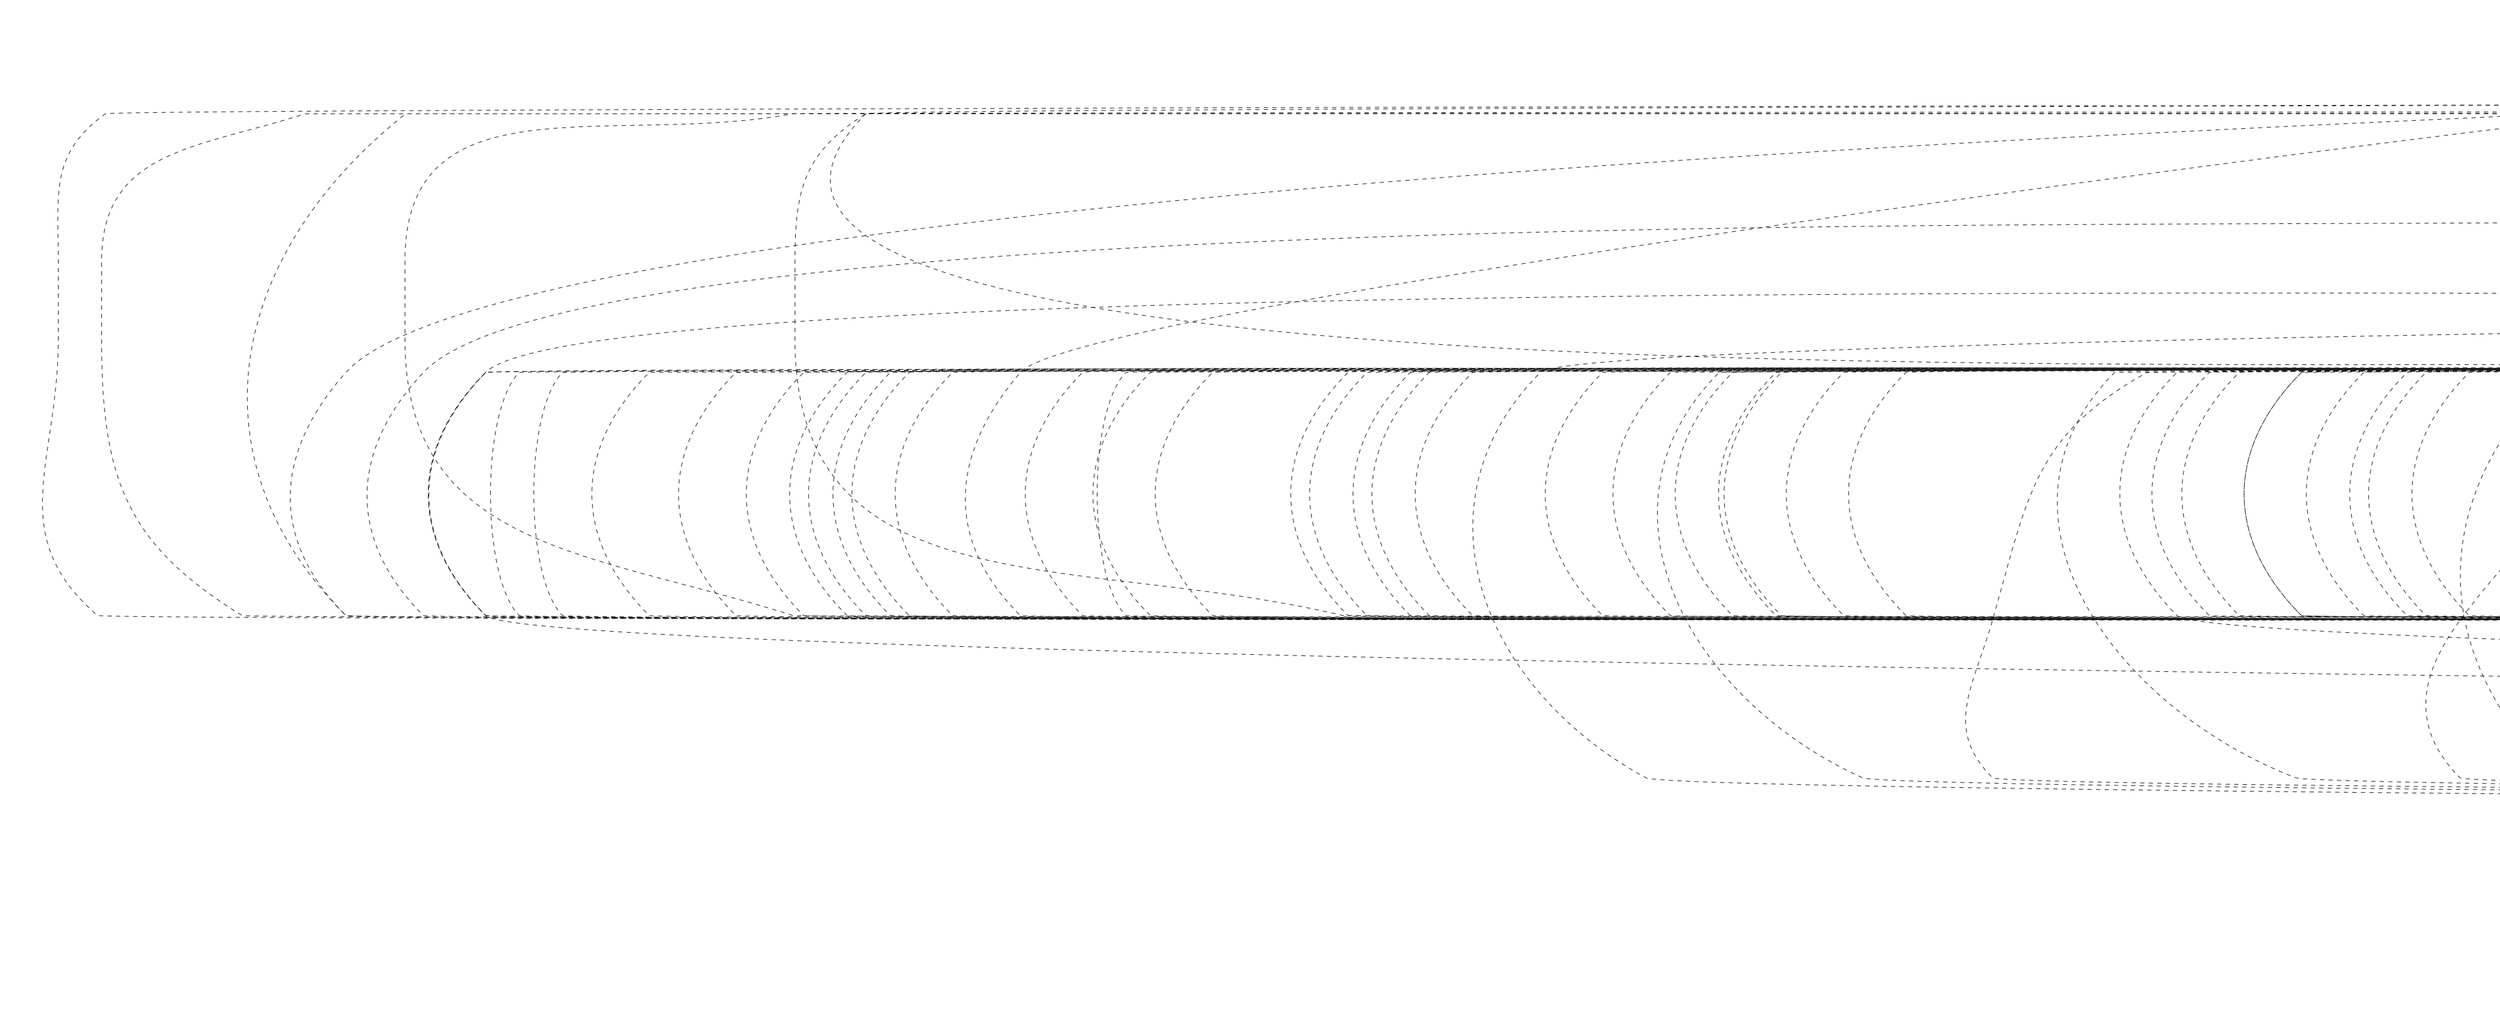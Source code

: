 @startuml
annotation java.lang.Override
annotation javax.jws.WebMethod
annotation javax.jws.WebParam
annotation javax.jws.WebResult
annotation javax.jws.WebService
annotation javax.servlet.annotation.WebServlet
annotation javax.xml.bind.annotation.XmlAccessorType
annotation javax.xml.bind.annotation.XmlElement
annotation javax.xml.bind.annotation.XmlElementDecl
annotation javax.xml.bind.annotation.XmlRegistry
annotation javax.xml.bind.annotation.XmlSeeAlso
annotation javax.xml.bind.annotation.XmlType
annotation javax.xml.ws.Action
annotation javax.xml.ws.RequestWrapper
annotation javax.xml.ws.ResponseWrapper
annotation javax.xml.ws.WebEndpoint
annotation javax.xml.ws.WebServiceClient
class App.App_ListarEventos_Srv
class App.App_ListarGrupos_Srv
class App.App_Login_Srv
class App.App_RegistrarAsistenciaEvento_Srv
class App.App_RegistrarAsistencia_Srv
class ManageBean.ActividadExtraescolar.ActividadExtraescolar_MB
class ManageBean.Alumnos.Alumnos_MB
class ManageBean.Asistencia.Asistencias_MB
class ManageBean.Asistencia.Clases_MB
class ManageBean.CreditoExtraescolar.CreditoExtraescolar_MB
class ManageBean.Eventos.Evento_MB
class ManageBean.Grupos.Grupos_MB
class ManageBean.HorariosGrupo.HorariosGrupo_MB
class ManageBean.Maestros.Maestros_MB
class ManageBean.Periodo.Periodo
class ManageBean.PlanSemana.PlanSemana_MB
class ManageBean.PlandeTrabajo.PlanTrabajo_MB
class ManageBean.RegistroHistorico.RegistroHistorico_MB
class ManageBean.Usuarios.Usuarios_MB
class Servlets.ActividadExtraescolar.CrearActividadExtraescolar
class Servlets.ActividadExtraescolar.EditarActividadExtraescolar_Srv
class Servlets.ActividadExtraescolar.EliminarActividadExtraescolar_Srv
class Servlets.ActividadExtraescolar.ListarActividadExtraescolar
class Servlets.Alumnos.ListarAlumnos_Srv
class Servlets.Alumnos.ListarGruposInscrito_Srv
class Servlets.Alumnos.ReportesAlumnoIsncrito_Srv
class Servlets.Asistencias.ListarAsistencias_Srv
class Servlets.CreditosExtraescolares.EditarCreditoExtraescolar_Srv
class Servlets.CreditosExtraescolares.ListarCreditoExtraescolar_Srv
class Servlets.Eventos.CrearEventos_Srv
class Servlets.Eventos.EditarEventos_Srv
class Servlets.Eventos.EliminarEventos_Srv
class Servlets.Eventos.ListarEventoMaestro_Srv
class Servlets.Eventos.ListarEventos_Srv
class Servlets.Eventos.ReportesEventosMaestro_Srv
class Servlets.Eventos.ReportesEventos_Srv
class Servlets.Grupos.CrearGrupos_Srv
class Servlets.Grupos.DetallarGrupos_Srv
class Servlets.Grupos.DetalleGrupoAlumno_Srv
class Servlets.Grupos.DetalleGrupoMaestro_Srv
class Servlets.Grupos.EditarGrupos_Srv
class Servlets.Grupos.EliminarGrupos_Srv
class Servlets.Grupos.InscripcionGrupos_Srv
class Servlets.Grupos.ListarGruposMaestro_Srv
class Servlets.Grupos.ListarGrupos_Srv
class Servlets.GruposAlumno.BajaAlumno_Srv
class Servlets.GruposAlumno.CalificarAlumnos_Srv
class Servlets.GruposAlumno.EditarAlumno_Srv
class Servlets.GruposAlumno.InscribirAlumnoGrupo
class Servlets.GruposAlumno.ListarGruposAlumno_Srv
class Servlets.GruposAlumno.maestroInscribirAlumno_Srv
class Servlets.Historico.Historico_ListarHistorico_Srv
class Servlets.Index.Index_Srv
class Servlets.Maestros.CrearMaestro_Srv
class Servlets.Maestros.DetallesMaestro_Srv
class Servlets.Maestros.EditarInfo_Srv
class Servlets.Maestros.EditarMaestro_Srv
class Servlets.Maestros.EliminarMaestro_Srv
class Servlets.Maestros.InfoMaestro_Srv
class Servlets.Maestros.ListarMaestro_Srv
class Servlets.Maestros.ReportesMaestro_Srv
class Servlets.Master.Master_Srv
class Servlets.PlandeTrabajo.CrearPlanTrabajo_Srv
class Servlets.PlandeTrabajo.DetallarPlanTrabajo
class Servlets.PlandeTrabajo.EditarPlanTrabajo_Srv
class Servlets.PlandeTrabajo.EliminarPlanesdeTrabajo_Srv
class Servlets.PlandeTrabajo.ListarPlanesdeTrabajo_Srv
class Servlets.PlandeTrabajo.ReportesPlanTrabajo_Srv
class Servlets.Usuarios.Login_Srv
class Servlets.Usuarios.Periodo_Srv
class Servlets.Usuarios.Salir
class Utilidades.CaptchaGenerador
class Utilidades.Constantes
class Utilidades.Cuenta
class Utilidades.GenericResponse
class Utilidades.Validaciones
class com.fasterxml.jackson.core.type.TypeReference
class com.fasterxml.jackson.databind.ObjectMapper
class com.google.gson.Gson
class com.google.gson.JsonObject
class com.google.gson.JsonParser
class com.google.gson.JsonSyntaxException
class com.google.gson.reflect.TypeToken
class config.conexion.ConexionMySQL
class dao.Alumnos.AlumnosCarrera_DAO
class dao.Alumnos.AlumnosInsertarAlumno_DAO
class dao.Alumnos.AlumnosListarGruposInscrito_DAO
class dao.Alumnos.Alumnos_ListarAlumno
class dao.Alumnos.ReporteAlumnosInscritos_DAO
class dao.Asistencias.AsistenciasEventos_DAO
class dao.Asistencias.AsistenciasRegistrar_DAO
class dao.Asistencias.Asistencias_ListarAsistencias_DAO
class dao.Grupos.Grupos_CrearGrupo_DAO
class dao.Grupos.Grupos_DetalleGrupo_DAO
class dao.Grupos.Grupos_EditarGrupo_DAO
class dao.Grupos.Grupos_EliminarGrupos_DAO
class dao.Grupos.Grupos_ListarGrupos_DAO
class dao.Historico.Historico_ListarHistorico
class dao.Login.Login_DAO
class dao.Periodo.Periodo_DAO
class dao.actividadextraesscolar.ActividadExtraescolar_CrearActividad_DAO
class dao.actividadextraesscolar.ActividadExtraescolar_EditarActividad_DAO
class dao.actividadextraesscolar.ActividadExtraescolar_EliminarActividad_DAO
class dao.actividadextraesscolar.ActividadExtraescolar_ListarActividad_DAO
class dao.creditos.Creditos_CrearCredito_DAO
class dao.creditos.Creditos_EditarCredito_DAO
class dao.creditos.Creditos_ListarCreditos_DAO
class dao.eventos.Evento_EditarEvento_DAO
class dao.eventos.Eventos_CrearEvento_DAO
class dao.eventos.Eventos_EliminarEvento_DAO
class dao.eventos.Eventos_ListarEventos_DAO
class dao.eventos.Eventos_ReportesEventos_DAO
class dao.gruposyalumno.GruposAlumno_Baja_DAO
class dao.gruposyalumno.GruposAlumno_Inscripcion_DAO
class dao.gruposyalumno.GruposAlumno_ListaAlumnos_DAO
class dao.gruposyalumno.GruposAlumno_Selectivo_DAO
class dao.maestros.Maestros_CrearMaestros_DAO
class dao.maestros.Maestros_DetallesMaestros_DAO
class dao.maestros.Maestros_EditarMaestros_DAO
class dao.maestros.Maestros_EliminarMaestros_DAO
class dao.maestros.Maestros_ListarMaestros_DAO
class dao.maestros.Maestros_ReportesMaestros_DAO
class dao.plandetrabajo.Planes_CrearPlan_DAO
class dao.plandetrabajo.Planes_DetallarPlan_DAO
class dao.plandetrabajo.Planes_EditarPlan_DAO
class dao.plandetrabajo.Planes_EliminarPlan_DAO
class dao.plandetrabajo.Planes_ListarPlanes_DAO
class java.io.ByteArrayOutputStream
class java.io.File
class java.io.FileInputStream
class java.io.IOException
class java.io.InputStream
class java.io.PrintWriter
class java.io.UnsupportedEncodingException
class java.net.MalformedURLException
class java.net.URL
class java.net.URLDecoder
class java.sql.Connection
class java.sql.Date
class java.sql.DriverManager
class java.sql.PreparedStatement
class java.sql.ResultSet
class java.sql.SQLException
class java.text.ParseException
class java.text.SimpleDateFormat
class java.time.DayOfWeek
class java.time.LocalDate
class java.time.LocalTime
class java.time.format.TextStyle
class java.util.ArrayList
class java.util.Arrays
class java.util.Calendar
class java.util.Collections
class java.util.Date
class java.util.HashMap
class java.util.LinkedHashMap
class java.util.List
class java.util.Locale
class java.util.Map
class java.util.Random
class java.util.Set
class java.util.logging.Level
class java.util.logging.Logger
class java.util.stream.Collectors
class javax.json.Json
class javax.json.JsonObject
class javax.json.JsonReader
class javax.servlet.ServletConfig
class javax.servlet.ServletException
class javax.servlet.http.Cookie
class javax.servlet.http.HttpServlet
class javax.servlet.http.HttpServletRequest
class javax.servlet.http.HttpServletResponse
class javax.servlet.http.HttpSession
class javax.servlet.http.Part
class javax.ws.rs.client.Entity
class javax.xml.bind.JAXBElement
class javax.xml.bind.annotation.XmlAccessType
class javax.xml.namespace.QName
class javax.xml.ws.Service
class javax.xml.ws.WebServiceException
class javax.xml.ws.WebServiceFeature
class masterDAO.AlumnosITTol_MDAO
class masterDAO.AlumnosmDAO
class masterDAO.Empleado
class masterDAO.EmpleadoDao
class masterDAO.Usuario
class masterDao.conexion
class net.sf.jasperreports.engine.JRException
class net.sf.jasperreports.engine.JasperCompileManager
class net.sf.jasperreports.engine.JasperExportManager
class net.sf.jasperreports.engine.JasperFillManager
class net.sf.jasperreports.engine.JasperPrint
class net.sf.jasperreports.engine.JasperReport
class net.sf.jasperreports.engine.data.JRBeanArrayDataSource
class net.sf.jasperreports.engine.data.JRBeanCollectionDataSource
class net.sf.jasperreports.engine.util.JRLoader
class org.apache.commons.codec.binary.Base64
class utils.Constantes
class ws.DatosAlumnoMB
class ws.GetInfo
class ws.GetInfoMov_Service
class ws.GetInfoResponse
class ws.ObjectFactory
interface ws.GetInfoMov
App.App_ListarEventos_Srv ..> java.lang.Override
App.App_ListarEventos_Srv ..> ManageBean.Eventos.Evento_MB
App.App_ListarEventos_Srv ..> ManageBean.Grupos.Grupos_MB
App.App_ListarEventos_Srv ..> Utilidades.GenericResponse
App.App_ListarEventos_Srv ..> Utilidades.Validaciones
App.App_ListarEventos_Srv ..> com.google.gson.Gson
App.App_ListarEventos_Srv ..> dao.Grupos.Grupos_ListarGrupos_DAO
App.App_ListarEventos_Srv ..> dao.eventos.Eventos_ListarEventos_DAO
App.App_ListarEventos_Srv ..> java.io.IOException
App.App_ListarEventos_Srv ..> java.io.PrintWriter
App.App_ListarEventos_Srv ..> java.util.ArrayList
App.App_ListarEventos_Srv ..> java.util.List
App.App_ListarEventos_Srv ..> javax.servlet.ServletException
App.App_ListarEventos_Srv ..> javax.servlet.http.Cookie
App.App_ListarEventos_Srv --|> javax.servlet.http.HttpServlet
App.App_ListarEventos_Srv ..> javax.servlet.http.HttpServletRequest
App.App_ListarEventos_Srv ..> javax.servlet.http.HttpServletResponse
App.App_ListarGrupos_Srv ..> java.lang.Override
App.App_ListarGrupos_Srv ..> javax.servlet.annotation.WebServlet
App.App_ListarGrupos_Srv ..> ManageBean.Grupos.Grupos_MB
App.App_ListarGrupos_Srv ..> Utilidades.GenericResponse
App.App_ListarGrupos_Srv ..> Utilidades.Validaciones
App.App_ListarGrupos_Srv ..> com.google.gson.Gson
App.App_ListarGrupos_Srv ..> dao.Grupos.Grupos_ListarGrupos_DAO
App.App_ListarGrupos_Srv ..> java.io.IOException
App.App_ListarGrupos_Srv ..> java.io.PrintWriter
App.App_ListarGrupos_Srv ..> java.util.ArrayList
App.App_ListarGrupos_Srv ..> java.util.List
App.App_ListarGrupos_Srv ..> javax.servlet.ServletException
App.App_ListarGrupos_Srv ..> javax.servlet.http.Cookie
App.App_ListarGrupos_Srv --|> javax.servlet.http.HttpServlet
App.App_ListarGrupos_Srv ..> javax.servlet.http.HttpServletRequest
App.App_ListarGrupos_Srv ..> javax.servlet.http.HttpServletResponse
App.App_Login_Srv ..> java.lang.Override
App.App_Login_Srv ..> ManageBean.Alumnos.Alumnos_MB
App.App_Login_Srv ..> Servlets.Usuarios.Login_Srv
App.App_Login_Srv ..> Utilidades.GenericResponse
App.App_Login_Srv ..> Utilidades.Validaciones
App.App_Login_Srv ..> com.google.gson.Gson
App.App_Login_Srv ..> dao.Login.Login_DAO
App.App_Login_Srv ..> java.io.IOException
App.App_Login_Srv ..> java.io.PrintWriter
App.App_Login_Srv ..> java.text.SimpleDateFormat
App.App_Login_Srv ..> java.util.Calendar
App.App_Login_Srv ..> java.util.logging.Level
App.App_Login_Srv ..> java.util.logging.Logger
App.App_Login_Srv ..> javax.servlet.ServletException
App.App_Login_Srv ..> javax.servlet.http.Cookie
App.App_Login_Srv --|> javax.servlet.http.HttpServlet
App.App_Login_Srv ..> javax.servlet.http.HttpServletRequest
App.App_Login_Srv ..> javax.servlet.http.HttpServletResponse
App.App_Login_Srv ..> javax.servlet.http.HttpSession
App.App_Login_Srv ..> masterDAO.AlumnosmDAO
App.App_Login_Srv ..> masterDAO.Empleado
App.App_Login_Srv ..> masterDAO.Usuario
App.App_RegistrarAsistenciaEvento_Srv ..> java.lang.Override
App.App_RegistrarAsistenciaEvento_Srv ..> Utilidades.GenericResponse
App.App_RegistrarAsistenciaEvento_Srv ..> com.google.gson.Gson
App.App_RegistrarAsistenciaEvento_Srv ..> dao.Asistencias.AsistenciasEventos_DAO
App.App_RegistrarAsistenciaEvento_Srv ..> dao.Asistencias.AsistenciasRegistrar_DAO
App.App_RegistrarAsistenciaEvento_Srv ..> java.io.IOException
App.App_RegistrarAsistenciaEvento_Srv ..> java.io.PrintWriter
App.App_RegistrarAsistenciaEvento_Srv ..> javax.json.Json
App.App_RegistrarAsistenciaEvento_Srv ..> javax.json.JsonObject
App.App_RegistrarAsistenciaEvento_Srv ..> javax.json.JsonReader
App.App_RegistrarAsistenciaEvento_Srv ..> javax.servlet.ServletException
App.App_RegistrarAsistenciaEvento_Srv --|> javax.servlet.http.HttpServlet
App.App_RegistrarAsistenciaEvento_Srv ..> javax.servlet.http.HttpServletRequest
App.App_RegistrarAsistenciaEvento_Srv ..> javax.servlet.http.HttpServletResponse
App.App_RegistrarAsistencia_Srv ..> java.lang.Override
App.App_RegistrarAsistencia_Srv ..> Utilidades.GenericResponse
App.App_RegistrarAsistencia_Srv ..> com.google.gson.Gson
App.App_RegistrarAsistencia_Srv ..> dao.Asistencias.AsistenciasRegistrar_DAO
App.App_RegistrarAsistencia_Srv ..> java.io.IOException
App.App_RegistrarAsistencia_Srv ..> java.io.PrintWriter
App.App_RegistrarAsistencia_Srv ..> javax.json.Json
App.App_RegistrarAsistencia_Srv ..> javax.json.JsonObject
App.App_RegistrarAsistencia_Srv ..> javax.json.JsonReader
App.App_RegistrarAsistencia_Srv ..> javax.servlet.ServletException
App.App_RegistrarAsistencia_Srv --|> javax.servlet.http.HttpServlet
App.App_RegistrarAsistencia_Srv ..> javax.servlet.http.HttpServletRequest
App.App_RegistrarAsistencia_Srv ..> javax.servlet.http.HttpServletResponse
App.App_RegistrarAsistencia_Srv ..> masterDAO.Empleado
App.App_RegistrarAsistencia_Srv ..> masterDAO.EmpleadoDao
ManageBean.Eventos.Evento_MB ..> java.util.Date
ManageBean.Maestros.Maestros_MB ..> java.util.Date
ManageBean.Periodo.Periodo ..> java.util.Date
Servlets.ActividadExtraescolar.CrearActividadExtraescolar ..> java.lang.Override
Servlets.ActividadExtraescolar.CrearActividadExtraescolar ..> ManageBean.ActividadExtraescolar.ActividadExtraescolar_MB
Servlets.ActividadExtraescolar.CrearActividadExtraescolar ..> Utilidades.GenericResponse
Servlets.ActividadExtraescolar.CrearActividadExtraescolar ..> com.google.gson.Gson
Servlets.ActividadExtraescolar.CrearActividadExtraescolar ..> dao.actividadextraesscolar.ActividadExtraescolar_CrearActividad_DAO
Servlets.ActividadExtraescolar.CrearActividadExtraescolar ..> java.io.IOException
Servlets.ActividadExtraescolar.CrearActividadExtraescolar ..> java.io.PrintWriter
Servlets.ActividadExtraescolar.CrearActividadExtraescolar ..> java.util.logging.Level
Servlets.ActividadExtraescolar.CrearActividadExtraescolar ..> java.util.logging.Logger
Servlets.ActividadExtraescolar.CrearActividadExtraescolar ..> javax.servlet.ServletException
Servlets.ActividadExtraescolar.CrearActividadExtraescolar --|> javax.servlet.http.HttpServlet
Servlets.ActividadExtraescolar.CrearActividadExtraescolar ..> javax.servlet.http.HttpServletRequest
Servlets.ActividadExtraescolar.CrearActividadExtraescolar ..> javax.servlet.http.HttpServletResponse
Servlets.ActividadExtraescolar.CrearActividadExtraescolar ..> javax.servlet.http.HttpSession
Servlets.ActividadExtraescolar.CrearActividadExtraescolar ..> javax.servlet.http.Part
Servlets.ActividadExtraescolar.EditarActividadExtraescolar_Srv ..> java.lang.Override
Servlets.ActividadExtraescolar.EditarActividadExtraescolar_Srv ..> ManageBean.ActividadExtraescolar.ActividadExtraescolar_MB
Servlets.ActividadExtraescolar.EditarActividadExtraescolar_Srv ..> Utilidades.GenericResponse
Servlets.ActividadExtraescolar.EditarActividadExtraescolar_Srv ..> com.google.gson.Gson
Servlets.ActividadExtraescolar.EditarActividadExtraescolar_Srv ..> dao.actividadextraesscolar.ActividadExtraescolar_EditarActividad_DAO
Servlets.ActividadExtraescolar.EditarActividadExtraescolar_Srv ..> java.io.IOException
Servlets.ActividadExtraescolar.EditarActividadExtraescolar_Srv ..> java.io.PrintWriter
Servlets.ActividadExtraescolar.EditarActividadExtraescolar_Srv ..> java.util.logging.Level
Servlets.ActividadExtraescolar.EditarActividadExtraescolar_Srv ..> java.util.logging.Logger
Servlets.ActividadExtraescolar.EditarActividadExtraescolar_Srv ..> javax.servlet.ServletException
Servlets.ActividadExtraescolar.EditarActividadExtraescolar_Srv --|> javax.servlet.http.HttpServlet
Servlets.ActividadExtraescolar.EditarActividadExtraescolar_Srv ..> javax.servlet.http.HttpServletRequest
Servlets.ActividadExtraescolar.EditarActividadExtraescolar_Srv ..> javax.servlet.http.HttpServletResponse
Servlets.ActividadExtraescolar.EditarActividadExtraescolar_Srv ..> javax.servlet.http.HttpSession
Servlets.ActividadExtraescolar.EliminarActividadExtraescolar_Srv ..> java.lang.Override
Servlets.ActividadExtraescolar.EliminarActividadExtraescolar_Srv ..> Utilidades.GenericResponse
Servlets.ActividadExtraescolar.EliminarActividadExtraescolar_Srv ..> com.google.gson.Gson
Servlets.ActividadExtraescolar.EliminarActividadExtraescolar_Srv ..> dao.actividadextraesscolar.ActividadExtraescolar_EliminarActividad_DAO
Servlets.ActividadExtraescolar.EliminarActividadExtraescolar_Srv ..> java.io.IOException
Servlets.ActividadExtraescolar.EliminarActividadExtraescolar_Srv ..> java.io.PrintWriter
Servlets.ActividadExtraescolar.EliminarActividadExtraescolar_Srv ..> java.util.List
Servlets.ActividadExtraescolar.EliminarActividadExtraescolar_Srv ..> javax.servlet.ServletException
Servlets.ActividadExtraescolar.EliminarActividadExtraescolar_Srv --|> javax.servlet.http.HttpServlet
Servlets.ActividadExtraescolar.EliminarActividadExtraescolar_Srv ..> javax.servlet.http.HttpServletRequest
Servlets.ActividadExtraescolar.EliminarActividadExtraescolar_Srv ..> javax.servlet.http.HttpServletResponse
Servlets.ActividadExtraescolar.EliminarActividadExtraescolar_Srv ..> javax.servlet.http.HttpSession
Servlets.ActividadExtraescolar.ListarActividadExtraescolar ..> java.lang.Override
Servlets.ActividadExtraescolar.ListarActividadExtraescolar ..> ManageBean.ActividadExtraescolar.ActividadExtraescolar_MB
Servlets.ActividadExtraescolar.ListarActividadExtraescolar ..> Utilidades.GenericResponse
Servlets.ActividadExtraescolar.ListarActividadExtraescolar ..> dao.actividadextraesscolar.ActividadExtraescolar_ListarActividad_DAO
Servlets.ActividadExtraescolar.ListarActividadExtraescolar ..> dao.gruposyalumno.GruposAlumno_Inscripcion_DAO
Servlets.ActividadExtraescolar.ListarActividadExtraescolar ..> java.io.IOException
Servlets.ActividadExtraescolar.ListarActividadExtraescolar ..> java.util.ArrayList
Servlets.ActividadExtraescolar.ListarActividadExtraescolar ..> java.util.List
Servlets.ActividadExtraescolar.ListarActividadExtraescolar ..> javax.servlet.ServletException
Servlets.ActividadExtraescolar.ListarActividadExtraescolar --|> javax.servlet.http.HttpServlet
Servlets.ActividadExtraescolar.ListarActividadExtraescolar ..> javax.servlet.http.HttpServletRequest
Servlets.ActividadExtraescolar.ListarActividadExtraescolar ..> javax.servlet.http.HttpServletResponse
Servlets.ActividadExtraescolar.ListarActividadExtraescolar ..> javax.servlet.http.HttpSession
Servlets.Alumnos.ListarAlumnos_Srv ..> java.lang.Override
Servlets.Alumnos.ListarAlumnos_Srv ..> java.io.IOException
Servlets.Alumnos.ListarAlumnos_Srv ..> java.io.PrintWriter
Servlets.Alumnos.ListarAlumnos_Srv ..> javax.servlet.ServletException
Servlets.Alumnos.ListarAlumnos_Srv --|> javax.servlet.http.HttpServlet
Servlets.Alumnos.ListarAlumnos_Srv ..> javax.servlet.http.HttpServletRequest
Servlets.Alumnos.ListarAlumnos_Srv ..> javax.servlet.http.HttpServletResponse
Servlets.Alumnos.ListarGruposInscrito_Srv ..> java.lang.Override
Servlets.Alumnos.ListarGruposInscrito_Srv ..> ManageBean.Grupos.Grupos_MB
Servlets.Alumnos.ListarGruposInscrito_Srv ..> Utilidades.GenericResponse
Servlets.Alumnos.ListarGruposInscrito_Srv ..> dao.Alumnos.AlumnosListarGruposInscrito_DAO
Servlets.Alumnos.ListarGruposInscrito_Srv ..> dao.Grupos.Grupos_ListarGrupos_DAO
Servlets.Alumnos.ListarGruposInscrito_Srv ..> java.io.IOException
Servlets.Alumnos.ListarGruposInscrito_Srv ..> java.io.PrintWriter
Servlets.Alumnos.ListarGruposInscrito_Srv ..> java.util.ArrayList
Servlets.Alumnos.ListarGruposInscrito_Srv ..> java.util.List
Servlets.Alumnos.ListarGruposInscrito_Srv ..> javax.servlet.ServletException
Servlets.Alumnos.ListarGruposInscrito_Srv --|> javax.servlet.http.HttpServlet
Servlets.Alumnos.ListarGruposInscrito_Srv ..> javax.servlet.http.HttpServletRequest
Servlets.Alumnos.ListarGruposInscrito_Srv ..> javax.servlet.http.HttpServletResponse
Servlets.Alumnos.ListarGruposInscrito_Srv ..> javax.servlet.http.HttpSession
Servlets.Alumnos.ListarGruposInscrito_Srv ..> masterDAO.Empleado
Servlets.Alumnos.ListarGruposInscrito_Srv ..> masterDAO.Usuario
Servlets.Alumnos.ReportesAlumnoIsncrito_Srv ..> java.lang.Override
Servlets.Alumnos.ReportesAlumnoIsncrito_Srv ..> ManageBean.ActividadExtraescolar.ActividadExtraescolar_MB
Servlets.Alumnos.ReportesAlumnoIsncrito_Srv ..> ManageBean.Alumnos.Alumnos_MB
Servlets.Alumnos.ReportesAlumnoIsncrito_Srv ..> ManageBean.Eventos.Evento_MB
Servlets.Alumnos.ReportesAlumnoIsncrito_Srv ..> ManageBean.Grupos.Grupos_MB
Servlets.Alumnos.ReportesAlumnoIsncrito_Srv ..> ManageBean.HorariosGrupo.HorariosGrupo_MB
Servlets.Alumnos.ReportesAlumnoIsncrito_Srv ..> Servlets.Eventos.ReportesEventos_Srv
Servlets.Alumnos.ReportesAlumnoIsncrito_Srv ..> Utilidades.Constantes
Servlets.Alumnos.ReportesAlumnoIsncrito_Srv ..> Utilidades.Cuenta
Servlets.Alumnos.ReportesAlumnoIsncrito_Srv ..> Utilidades.GenericResponse
Servlets.Alumnos.ReportesAlumnoIsncrito_Srv ..> com.google.gson.Gson
Servlets.Alumnos.ReportesAlumnoIsncrito_Srv ..> dao.Alumnos.ReporteAlumnosInscritos_DAO
Servlets.Alumnos.ReportesAlumnoIsncrito_Srv ..> dao.eventos.Eventos_ReportesEventos_DAO
Servlets.Alumnos.ReportesAlumnoIsncrito_Srv ..> java.io.ByteArrayOutputStream
Servlets.Alumnos.ReportesAlumnoIsncrito_Srv ..> java.io.File
Servlets.Alumnos.ReportesAlumnoIsncrito_Srv ..> java.io.FileInputStream
Servlets.Alumnos.ReportesAlumnoIsncrito_Srv ..> java.io.IOException
Servlets.Alumnos.ReportesAlumnoIsncrito_Srv ..> java.io.InputStream
Servlets.Alumnos.ReportesAlumnoIsncrito_Srv ..> java.io.PrintWriter
Servlets.Alumnos.ReportesAlumnoIsncrito_Srv ..> java.util.ArrayList
Servlets.Alumnos.ReportesAlumnoIsncrito_Srv ..> java.util.Calendar
Servlets.Alumnos.ReportesAlumnoIsncrito_Srv ..> java.util.HashMap
Servlets.Alumnos.ReportesAlumnoIsncrito_Srv ..> java.util.List
Servlets.Alumnos.ReportesAlumnoIsncrito_Srv ..> java.util.Map
Servlets.Alumnos.ReportesAlumnoIsncrito_Srv ..> java.util.logging.Level
Servlets.Alumnos.ReportesAlumnoIsncrito_Srv ..> java.util.logging.Logger
Servlets.Alumnos.ReportesAlumnoIsncrito_Srv ..> javax.servlet.ServletException
Servlets.Alumnos.ReportesAlumnoIsncrito_Srv --|> javax.servlet.http.HttpServlet
Servlets.Alumnos.ReportesAlumnoIsncrito_Srv ..> javax.servlet.http.HttpServletRequest
Servlets.Alumnos.ReportesAlumnoIsncrito_Srv ..> javax.servlet.http.HttpServletResponse
Servlets.Alumnos.ReportesAlumnoIsncrito_Srv ..> javax.servlet.http.HttpSession
Servlets.Alumnos.ReportesAlumnoIsncrito_Srv ..> net.sf.jasperreports.engine.JRException
Servlets.Alumnos.ReportesAlumnoIsncrito_Srv ..> net.sf.jasperreports.engine.JasperCompileManager
Servlets.Alumnos.ReportesAlumnoIsncrito_Srv ..> net.sf.jasperreports.engine.JasperExportManager
Servlets.Alumnos.ReportesAlumnoIsncrito_Srv ..> net.sf.jasperreports.engine.JasperFillManager
Servlets.Alumnos.ReportesAlumnoIsncrito_Srv ..> net.sf.jasperreports.engine.JasperPrint
Servlets.Alumnos.ReportesAlumnoIsncrito_Srv ..> net.sf.jasperreports.engine.JasperReport
Servlets.Alumnos.ReportesAlumnoIsncrito_Srv ..> net.sf.jasperreports.engine.data.JRBeanCollectionDataSource
Servlets.Alumnos.ReportesAlumnoIsncrito_Srv ..> org.apache.commons.codec.binary.Base64
Servlets.Asistencias.ListarAsistencias_Srv ..> java.lang.Override
Servlets.Asistencias.ListarAsistencias_Srv ..> ManageBean.Alumnos.Alumnos_MB
Servlets.Asistencias.ListarAsistencias_Srv ..> ManageBean.Asistencia.Clases_MB
Servlets.Asistencias.ListarAsistencias_Srv ..> ManageBean.Grupos.Grupos_MB
Servlets.Asistencias.ListarAsistencias_Srv ..> dao.Asistencias.Asistencias_ListarAsistencias_DAO
Servlets.Asistencias.ListarAsistencias_Srv ..> java.io.IOException
Servlets.Asistencias.ListarAsistencias_Srv ..> java.util.ArrayList
Servlets.Asistencias.ListarAsistencias_Srv ..> java.util.Arrays
Servlets.Asistencias.ListarAsistencias_Srv ..> java.util.LinkedHashMap
Servlets.Asistencias.ListarAsistencias_Srv ..> java.util.List
Servlets.Asistencias.ListarAsistencias_Srv ..> java.util.Map
Servlets.Asistencias.ListarAsistencias_Srv ..> javax.servlet.ServletException
Servlets.Asistencias.ListarAsistencias_Srv --|> javax.servlet.http.HttpServlet
Servlets.Asistencias.ListarAsistencias_Srv ..> javax.servlet.http.HttpServletRequest
Servlets.Asistencias.ListarAsistencias_Srv ..> javax.servlet.http.HttpServletResponse
Servlets.Asistencias.ListarAsistencias_Srv ..> javax.servlet.http.HttpSession
Servlets.CreditosExtraescolares.EditarCreditoExtraescolar_Srv ..> java.lang.Override
Servlets.CreditosExtraescolares.EditarCreditoExtraescolar_Srv ..> java.io.IOException
Servlets.CreditosExtraescolares.EditarCreditoExtraescolar_Srv ..> java.io.PrintWriter
Servlets.CreditosExtraescolares.EditarCreditoExtraescolar_Srv ..> javax.servlet.ServletException
Servlets.CreditosExtraescolares.EditarCreditoExtraescolar_Srv --|> javax.servlet.http.HttpServlet
Servlets.CreditosExtraescolares.EditarCreditoExtraescolar_Srv ..> javax.servlet.http.HttpServletRequest
Servlets.CreditosExtraescolares.EditarCreditoExtraescolar_Srv ..> javax.servlet.http.HttpServletResponse
Servlets.CreditosExtraescolares.ListarCreditoExtraescolar_Srv ..> java.lang.Override
Servlets.CreditosExtraescolares.ListarCreditoExtraescolar_Srv ..> ManageBean.CreditoExtraescolar.CreditoExtraescolar_MB
Servlets.CreditosExtraescolares.ListarCreditoExtraescolar_Srv ..> ManageBean.Maestros.Maestros_MB
Servlets.CreditosExtraescolares.ListarCreditoExtraescolar_Srv ..> Utilidades.GenericResponse
Servlets.CreditosExtraescolares.ListarCreditoExtraescolar_Srv ..> dao.creditos.Creditos_ListarCreditos_DAO
Servlets.CreditosExtraescolares.ListarCreditoExtraescolar_Srv ..> dao.maestros.Maestros_ListarMaestros_DAO
Servlets.CreditosExtraescolares.ListarCreditoExtraescolar_Srv ..> java.io.IOException
Servlets.CreditosExtraescolares.ListarCreditoExtraescolar_Srv ..> java.io.PrintWriter
Servlets.CreditosExtraescolares.ListarCreditoExtraescolar_Srv ..> java.util.ArrayList
Servlets.CreditosExtraescolares.ListarCreditoExtraescolar_Srv ..> java.util.List
Servlets.CreditosExtraescolares.ListarCreditoExtraescolar_Srv ..> javax.servlet.ServletException
Servlets.CreditosExtraescolares.ListarCreditoExtraescolar_Srv --|> javax.servlet.http.HttpServlet
Servlets.CreditosExtraescolares.ListarCreditoExtraescolar_Srv ..> javax.servlet.http.HttpServletRequest
Servlets.CreditosExtraescolares.ListarCreditoExtraescolar_Srv ..> javax.servlet.http.HttpServletResponse
Servlets.CreditosExtraescolares.ListarCreditoExtraescolar_Srv ..> javax.servlet.http.HttpSession
Servlets.Eventos.CrearEventos_Srv ..> java.lang.Override
Servlets.Eventos.CrearEventos_Srv ..> ManageBean.ActividadExtraescolar.ActividadExtraescolar_MB
Servlets.Eventos.CrearEventos_Srv ..> ManageBean.Eventos.Evento_MB
Servlets.Eventos.CrearEventos_Srv ..> ManageBean.Usuarios.Usuarios_MB
Servlets.Eventos.CrearEventos_Srv ..> Servlets.ActividadExtraescolar.CrearActividadExtraescolar
Servlets.Eventos.CrearEventos_Srv ..> Servlets.Maestros.CrearMaestro_Srv
Servlets.Eventos.CrearEventos_Srv ..> Utilidades.GenericResponse
Servlets.Eventos.CrearEventos_Srv ..> com.google.gson.Gson
Servlets.Eventos.CrearEventos_Srv ..> dao.eventos.Eventos_CrearEvento_DAO
Servlets.Eventos.CrearEventos_Srv ..> java.io.IOException
Servlets.Eventos.CrearEventos_Srv ..> java.io.PrintWriter
Servlets.Eventos.CrearEventos_Srv ..> java.text.ParseException
Servlets.Eventos.CrearEventos_Srv ..> java.text.SimpleDateFormat
Servlets.Eventos.CrearEventos_Srv ..> java.util.ArrayList
Servlets.Eventos.CrearEventos_Srv ..> java.util.Date
Servlets.Eventos.CrearEventos_Srv ..> java.util.List
Servlets.Eventos.CrearEventos_Srv ..> java.util.logging.Level
Servlets.Eventos.CrearEventos_Srv ..> java.util.logging.Logger
Servlets.Eventos.CrearEventos_Srv ..> javax.servlet.ServletException
Servlets.Eventos.CrearEventos_Srv --|> javax.servlet.http.HttpServlet
Servlets.Eventos.CrearEventos_Srv ..> javax.servlet.http.HttpServletRequest
Servlets.Eventos.CrearEventos_Srv ..> javax.servlet.http.HttpServletResponse
Servlets.Eventos.CrearEventos_Srv ..> javax.servlet.http.HttpSession
Servlets.Eventos.CrearEventos_Srv ..> masterDAO.Empleado
Servlets.Eventos.EditarEventos_Srv ..> java.lang.Override
Servlets.Eventos.EditarEventos_Srv ..> ManageBean.ActividadExtraescolar.ActividadExtraescolar_MB
Servlets.Eventos.EditarEventos_Srv ..> ManageBean.Eventos.Evento_MB
Servlets.Eventos.EditarEventos_Srv ..> ManageBean.Usuarios.Usuarios_MB
Servlets.Eventos.EditarEventos_Srv ..> Servlets.ActividadExtraescolar.CrearActividadExtraescolar
Servlets.Eventos.EditarEventos_Srv ..> Servlets.Maestros.CrearMaestro_Srv
Servlets.Eventos.EditarEventos_Srv ..> Utilidades.GenericResponse
Servlets.Eventos.EditarEventos_Srv ..> com.google.gson.Gson
Servlets.Eventos.EditarEventos_Srv ..> dao.eventos.Evento_EditarEvento_DAO
Servlets.Eventos.EditarEventos_Srv ..> java.io.IOException
Servlets.Eventos.EditarEventos_Srv ..> java.io.PrintWriter
Servlets.Eventos.EditarEventos_Srv ..> java.text.ParseException
Servlets.Eventos.EditarEventos_Srv ..> java.text.SimpleDateFormat
Servlets.Eventos.EditarEventos_Srv ..> java.util.ArrayList
Servlets.Eventos.EditarEventos_Srv ..> java.util.Date
Servlets.Eventos.EditarEventos_Srv ..> java.util.List
Servlets.Eventos.EditarEventos_Srv ..> java.util.logging.Level
Servlets.Eventos.EditarEventos_Srv ..> java.util.logging.Logger
Servlets.Eventos.EditarEventos_Srv ..> javax.servlet.ServletException
Servlets.Eventos.EditarEventos_Srv --|> javax.servlet.http.HttpServlet
Servlets.Eventos.EditarEventos_Srv ..> javax.servlet.http.HttpServletRequest
Servlets.Eventos.EditarEventos_Srv ..> javax.servlet.http.HttpServletResponse
Servlets.Eventos.EditarEventos_Srv ..> javax.servlet.http.HttpSession
Servlets.Eventos.EditarEventos_Srv ..> masterDAO.Empleado
Servlets.Eventos.EliminarEventos_Srv ..> java.lang.Override
Servlets.Eventos.EliminarEventos_Srv ..> Utilidades.GenericResponse
Servlets.Eventos.EliminarEventos_Srv ..> com.google.gson.Gson
Servlets.Eventos.EliminarEventos_Srv ..> dao.eventos.Eventos_EliminarEvento_DAO
Servlets.Eventos.EliminarEventos_Srv ..> dao.maestros.Maestros_EliminarMaestros_DAO
Servlets.Eventos.EliminarEventos_Srv ..> java.io.IOException
Servlets.Eventos.EliminarEventos_Srv ..> java.io.PrintWriter
Servlets.Eventos.EliminarEventos_Srv ..> javax.servlet.ServletException
Servlets.Eventos.EliminarEventos_Srv --|> javax.servlet.http.HttpServlet
Servlets.Eventos.EliminarEventos_Srv ..> javax.servlet.http.HttpServletRequest
Servlets.Eventos.EliminarEventos_Srv ..> javax.servlet.http.HttpServletResponse
Servlets.Eventos.EliminarEventos_Srv ..> javax.servlet.http.HttpSession
Servlets.Eventos.ListarEventoMaestro_Srv ..> java.lang.Override
Servlets.Eventos.ListarEventoMaestro_Srv ..> ManageBean.Eventos.Evento_MB
Servlets.Eventos.ListarEventoMaestro_Srv ..> Utilidades.GenericResponse
Servlets.Eventos.ListarEventoMaestro_Srv ..> Utilidades.Validaciones
Servlets.Eventos.ListarEventoMaestro_Srv ..> com.google.gson.Gson
Servlets.Eventos.ListarEventoMaestro_Srv ..> dao.eventos.Eventos_ListarEventos_DAO
Servlets.Eventos.ListarEventoMaestro_Srv ..> java.io.IOException
Servlets.Eventos.ListarEventoMaestro_Srv ..> java.io.PrintWriter
Servlets.Eventos.ListarEventoMaestro_Srv ..> java.util.ArrayList
Servlets.Eventos.ListarEventoMaestro_Srv ..> java.util.List
Servlets.Eventos.ListarEventoMaestro_Srv ..> javax.servlet.ServletException
Servlets.Eventos.ListarEventoMaestro_Srv --|> javax.servlet.http.HttpServlet
Servlets.Eventos.ListarEventoMaestro_Srv ..> javax.servlet.http.HttpServletRequest
Servlets.Eventos.ListarEventoMaestro_Srv ..> javax.servlet.http.HttpServletResponse
Servlets.Eventos.ListarEventoMaestro_Srv ..> javax.servlet.http.HttpSession
Servlets.Eventos.ListarEventoMaestro_Srv ..> masterDAO.Empleado
Servlets.Eventos.ListarEventos_Srv ..> java.lang.Override
Servlets.Eventos.ListarEventos_Srv ..> ManageBean.Eventos.Evento_MB
Servlets.Eventos.ListarEventos_Srv ..> ManageBean.Maestros.Maestros_MB
Servlets.Eventos.ListarEventos_Srv ..> Utilidades.GenericResponse
Servlets.Eventos.ListarEventos_Srv ..> dao.eventos.Eventos_ListarEventos_DAO
Servlets.Eventos.ListarEventos_Srv ..> java.io.IOException
Servlets.Eventos.ListarEventos_Srv ..> java.io.PrintWriter
Servlets.Eventos.ListarEventos_Srv ..> java.util.ArrayList
Servlets.Eventos.ListarEventos_Srv ..> java.util.List
Servlets.Eventos.ListarEventos_Srv ..> javax.servlet.ServletException
Servlets.Eventos.ListarEventos_Srv --|> javax.servlet.http.HttpServlet
Servlets.Eventos.ListarEventos_Srv ..> javax.servlet.http.HttpServletRequest
Servlets.Eventos.ListarEventos_Srv ..> javax.servlet.http.HttpServletResponse
Servlets.Eventos.ListarEventos_Srv ..> javax.servlet.http.HttpSession
Servlets.Eventos.ReportesEventosMaestro_Srv ..> java.lang.Override
Servlets.Eventos.ReportesEventosMaestro_Srv ..> ManageBean.Eventos.Evento_MB
Servlets.Eventos.ReportesEventosMaestro_Srv ..> Utilidades.Constantes
Servlets.Eventos.ReportesEventosMaestro_Srv ..> Utilidades.GenericResponse
Servlets.Eventos.ReportesEventosMaestro_Srv ..> com.google.gson.Gson
Servlets.Eventos.ReportesEventosMaestro_Srv ..> dao.eventos.Eventos_ReportesEventos_DAO
Servlets.Eventos.ReportesEventosMaestro_Srv ..> java.io.ByteArrayOutputStream
Servlets.Eventos.ReportesEventosMaestro_Srv ..> java.io.File
Servlets.Eventos.ReportesEventosMaestro_Srv ..> java.io.FileInputStream
Servlets.Eventos.ReportesEventosMaestro_Srv ..> java.io.IOException
Servlets.Eventos.ReportesEventosMaestro_Srv ..> java.io.InputStream
Servlets.Eventos.ReportesEventosMaestro_Srv ..> java.io.PrintWriter
Servlets.Eventos.ReportesEventosMaestro_Srv ..> java.util.HashMap
Servlets.Eventos.ReportesEventosMaestro_Srv ..> java.util.List
Servlets.Eventos.ReportesEventosMaestro_Srv ..> java.util.Map
Servlets.Eventos.ReportesEventosMaestro_Srv ..> java.util.logging.Level
Servlets.Eventos.ReportesEventosMaestro_Srv ..> java.util.logging.Logger
Servlets.Eventos.ReportesEventosMaestro_Srv ..> javax.servlet.ServletException
Servlets.Eventos.ReportesEventosMaestro_Srv --|> javax.servlet.http.HttpServlet
Servlets.Eventos.ReportesEventosMaestro_Srv ..> javax.servlet.http.HttpServletRequest
Servlets.Eventos.ReportesEventosMaestro_Srv ..> javax.servlet.http.HttpServletResponse
Servlets.Eventos.ReportesEventosMaestro_Srv ..> javax.servlet.http.HttpSession
Servlets.Eventos.ReportesEventosMaestro_Srv ..> masterDAO.Empleado
Servlets.Eventos.ReportesEventosMaestro_Srv ..> net.sf.jasperreports.engine.JRException
Servlets.Eventos.ReportesEventosMaestro_Srv ..> net.sf.jasperreports.engine.JasperCompileManager
Servlets.Eventos.ReportesEventosMaestro_Srv ..> net.sf.jasperreports.engine.JasperExportManager
Servlets.Eventos.ReportesEventosMaestro_Srv ..> net.sf.jasperreports.engine.JasperFillManager
Servlets.Eventos.ReportesEventosMaestro_Srv ..> net.sf.jasperreports.engine.JasperPrint
Servlets.Eventos.ReportesEventosMaestro_Srv ..> net.sf.jasperreports.engine.JasperReport
Servlets.Eventos.ReportesEventosMaestro_Srv ..> net.sf.jasperreports.engine.data.JRBeanCollectionDataSource
Servlets.Eventos.ReportesEventosMaestro_Srv ..> org.apache.commons.codec.binary.Base64
Servlets.Eventos.ReportesEventos_Srv ..> java.lang.Override
Servlets.Eventos.ReportesEventos_Srv ..> ManageBean.ActividadExtraescolar.ActividadExtraescolar_MB
Servlets.Eventos.ReportesEventos_Srv ..> ManageBean.Eventos.Evento_MB
Servlets.Eventos.ReportesEventos_Srv ..> Utilidades.Constantes
Servlets.Eventos.ReportesEventos_Srv ..> Utilidades.GenericResponse
Servlets.Eventos.ReportesEventos_Srv ..> com.google.gson.Gson
Servlets.Eventos.ReportesEventos_Srv ..> dao.eventos.Eventos_ReportesEventos_DAO
Servlets.Eventos.ReportesEventos_Srv ..> java.io.ByteArrayOutputStream
Servlets.Eventos.ReportesEventos_Srv ..> java.io.File
Servlets.Eventos.ReportesEventos_Srv ..> java.io.FileInputStream
Servlets.Eventos.ReportesEventos_Srv ..> java.io.IOException
Servlets.Eventos.ReportesEventos_Srv ..> java.io.InputStream
Servlets.Eventos.ReportesEventos_Srv ..> java.io.PrintWriter
Servlets.Eventos.ReportesEventos_Srv ..> java.util.ArrayList
Servlets.Eventos.ReportesEventos_Srv ..> java.util.Calendar
Servlets.Eventos.ReportesEventos_Srv ..> java.util.HashMap
Servlets.Eventos.ReportesEventos_Srv ..> java.util.List
Servlets.Eventos.ReportesEventos_Srv ..> java.util.Map
Servlets.Eventos.ReportesEventos_Srv ..> java.util.logging.Level
Servlets.Eventos.ReportesEventos_Srv ..> java.util.logging.Logger
Servlets.Eventos.ReportesEventos_Srv ..> javax.servlet.ServletException
Servlets.Eventos.ReportesEventos_Srv --|> javax.servlet.http.HttpServlet
Servlets.Eventos.ReportesEventos_Srv ..> javax.servlet.http.HttpServletRequest
Servlets.Eventos.ReportesEventos_Srv ..> javax.servlet.http.HttpServletResponse
Servlets.Eventos.ReportesEventos_Srv ..> javax.servlet.http.HttpSession
Servlets.Eventos.ReportesEventos_Srv ..> net.sf.jasperreports.engine.JRException
Servlets.Eventos.ReportesEventos_Srv ..> net.sf.jasperreports.engine.JasperCompileManager
Servlets.Eventos.ReportesEventos_Srv ..> net.sf.jasperreports.engine.JasperExportManager
Servlets.Eventos.ReportesEventos_Srv ..> net.sf.jasperreports.engine.JasperFillManager
Servlets.Eventos.ReportesEventos_Srv ..> net.sf.jasperreports.engine.JasperPrint
Servlets.Eventos.ReportesEventos_Srv ..> net.sf.jasperreports.engine.JasperReport
Servlets.Eventos.ReportesEventos_Srv ..> net.sf.jasperreports.engine.data.JRBeanCollectionDataSource
Servlets.Eventos.ReportesEventos_Srv ..> org.apache.commons.codec.binary.Base64
Servlets.Grupos.CrearGrupos_Srv ..> java.lang.Override
Servlets.Grupos.CrearGrupos_Srv ..> ManageBean.ActividadExtraescolar.ActividadExtraescolar_MB
Servlets.Grupos.CrearGrupos_Srv ..> ManageBean.Grupos.Grupos_MB
Servlets.Grupos.CrearGrupos_Srv ..> ManageBean.HorariosGrupo.HorariosGrupo_MB
Servlets.Grupos.CrearGrupos_Srv ..> ManageBean.Maestros.Maestros_MB
Servlets.Grupos.CrearGrupos_Srv ..> Servlets.ActividadExtraescolar.CrearActividadExtraescolar
Servlets.Grupos.CrearGrupos_Srv ..> Utilidades.GenericResponse
Servlets.Grupos.CrearGrupos_Srv ..> com.google.gson.Gson
Servlets.Grupos.CrearGrupos_Srv ..> dao.Grupos.Grupos_CrearGrupo_DAO
Servlets.Grupos.CrearGrupos_Srv ..> java.io.IOException
Servlets.Grupos.CrearGrupos_Srv ..> java.io.PrintWriter
Servlets.Grupos.CrearGrupos_Srv ..> java.util.ArrayList
Servlets.Grupos.CrearGrupos_Srv ..> java.util.Arrays
Servlets.Grupos.CrearGrupos_Srv ..> java.util.List
Servlets.Grupos.CrearGrupos_Srv ..> java.util.logging.Level
Servlets.Grupos.CrearGrupos_Srv ..> java.util.logging.Logger
Servlets.Grupos.CrearGrupos_Srv ..> javax.servlet.ServletException
Servlets.Grupos.CrearGrupos_Srv --|> javax.servlet.http.HttpServlet
Servlets.Grupos.CrearGrupos_Srv ..> javax.servlet.http.HttpServletRequest
Servlets.Grupos.CrearGrupos_Srv ..> javax.servlet.http.HttpServletResponse
Servlets.Grupos.CrearGrupos_Srv ..> javax.servlet.http.HttpSession
Servlets.Grupos.DetallarGrupos_Srv ..> java.lang.Override
Servlets.Grupos.DetallarGrupos_Srv ..> ManageBean.ActividadExtraescolar.ActividadExtraescolar_MB
Servlets.Grupos.DetallarGrupos_Srv ..> ManageBean.Grupos.Grupos_MB
Servlets.Grupos.DetallarGrupos_Srv ..> ManageBean.HorariosGrupo.HorariosGrupo_MB
Servlets.Grupos.DetallarGrupos_Srv ..> ManageBean.Maestros.Maestros_MB
Servlets.Grupos.DetallarGrupos_Srv ..> dao.Grupos.Grupos_CrearGrupo_DAO
Servlets.Grupos.DetallarGrupos_Srv ..> dao.Grupos.Grupos_DetalleGrupo_DAO
Servlets.Grupos.DetallarGrupos_Srv ..> java.io.IOException
Servlets.Grupos.DetallarGrupos_Srv ..> java.io.PrintWriter
Servlets.Grupos.DetallarGrupos_Srv ..> java.util.ArrayList
Servlets.Grupos.DetallarGrupos_Srv ..> java.util.Arrays
Servlets.Grupos.DetallarGrupos_Srv ..> java.util.List
Servlets.Grupos.DetallarGrupos_Srv ..> javax.servlet.ServletException
Servlets.Grupos.DetallarGrupos_Srv --|> javax.servlet.http.HttpServlet
Servlets.Grupos.DetallarGrupos_Srv ..> javax.servlet.http.HttpServletRequest
Servlets.Grupos.DetallarGrupos_Srv ..> javax.servlet.http.HttpServletResponse
Servlets.Grupos.DetallarGrupos_Srv ..> javax.servlet.http.HttpSession
Servlets.Grupos.DetalleGrupoAlumno_Srv ..> java.lang.Override
Servlets.Grupos.DetalleGrupoAlumno_Srv ..> ManageBean.ActividadExtraescolar.ActividadExtraescolar_MB
Servlets.Grupos.DetalleGrupoAlumno_Srv ..> ManageBean.Grupos.Grupos_MB
Servlets.Grupos.DetalleGrupoAlumno_Srv ..> ManageBean.HorariosGrupo.HorariosGrupo_MB
Servlets.Grupos.DetalleGrupoAlumno_Srv ..> ManageBean.Maestros.Maestros_MB
Servlets.Grupos.DetalleGrupoAlumno_Srv ..> dao.Grupos.Grupos_CrearGrupo_DAO
Servlets.Grupos.DetalleGrupoAlumno_Srv ..> dao.Grupos.Grupos_DetalleGrupo_DAO
Servlets.Grupos.DetalleGrupoAlumno_Srv ..> java.io.IOException
Servlets.Grupos.DetalleGrupoAlumno_Srv ..> java.io.PrintWriter
Servlets.Grupos.DetalleGrupoAlumno_Srv ..> java.util.ArrayList
Servlets.Grupos.DetalleGrupoAlumno_Srv ..> java.util.Arrays
Servlets.Grupos.DetalleGrupoAlumno_Srv ..> java.util.List
Servlets.Grupos.DetalleGrupoAlumno_Srv ..> javax.servlet.ServletException
Servlets.Grupos.DetalleGrupoAlumno_Srv --|> javax.servlet.http.HttpServlet
Servlets.Grupos.DetalleGrupoAlumno_Srv ..> javax.servlet.http.HttpServletRequest
Servlets.Grupos.DetalleGrupoAlumno_Srv ..> javax.servlet.http.HttpServletResponse
Servlets.Grupos.DetalleGrupoAlumno_Srv ..> javax.servlet.http.HttpSession
Servlets.Grupos.DetalleGrupoMaestro_Srv ..> java.lang.Override
Servlets.Grupos.DetalleGrupoMaestro_Srv ..> ManageBean.ActividadExtraescolar.ActividadExtraescolar_MB
Servlets.Grupos.DetalleGrupoMaestro_Srv ..> ManageBean.Grupos.Grupos_MB
Servlets.Grupos.DetalleGrupoMaestro_Srv ..> ManageBean.HorariosGrupo.HorariosGrupo_MB
Servlets.Grupos.DetalleGrupoMaestro_Srv ..> ManageBean.Maestros.Maestros_MB
Servlets.Grupos.DetalleGrupoMaestro_Srv ..> dao.Grupos.Grupos_CrearGrupo_DAO
Servlets.Grupos.DetalleGrupoMaestro_Srv ..> dao.Grupos.Grupos_DetalleGrupo_DAO
Servlets.Grupos.DetalleGrupoMaestro_Srv ..> java.io.IOException
Servlets.Grupos.DetalleGrupoMaestro_Srv ..> java.io.PrintWriter
Servlets.Grupos.DetalleGrupoMaestro_Srv ..> java.util.ArrayList
Servlets.Grupos.DetalleGrupoMaestro_Srv ..> java.util.Arrays
Servlets.Grupos.DetalleGrupoMaestro_Srv ..> java.util.List
Servlets.Grupos.DetalleGrupoMaestro_Srv ..> javax.servlet.ServletException
Servlets.Grupos.DetalleGrupoMaestro_Srv --|> javax.servlet.http.HttpServlet
Servlets.Grupos.DetalleGrupoMaestro_Srv ..> javax.servlet.http.HttpServletRequest
Servlets.Grupos.DetalleGrupoMaestro_Srv ..> javax.servlet.http.HttpServletResponse
Servlets.Grupos.DetalleGrupoMaestro_Srv ..> javax.servlet.http.HttpSession
Servlets.Grupos.EditarGrupos_Srv ..> java.lang.Override
Servlets.Grupos.EditarGrupos_Srv ..> ManageBean.ActividadExtraescolar.ActividadExtraescolar_MB
Servlets.Grupos.EditarGrupos_Srv ..> ManageBean.Grupos.Grupos_MB
Servlets.Grupos.EditarGrupos_Srv ..> ManageBean.HorariosGrupo.HorariosGrupo_MB
Servlets.Grupos.EditarGrupos_Srv ..> ManageBean.Maestros.Maestros_MB
Servlets.Grupos.EditarGrupos_Srv ..> Servlets.ActividadExtraescolar.EditarActividadExtraescolar_Srv
Servlets.Grupos.EditarGrupos_Srv ..> Utilidades.GenericResponse
Servlets.Grupos.EditarGrupos_Srv ..> com.google.gson.Gson
Servlets.Grupos.EditarGrupos_Srv ..> dao.Grupos.Grupos_CrearGrupo_DAO
Servlets.Grupos.EditarGrupos_Srv ..> dao.Grupos.Grupos_EditarGrupo_DAO
Servlets.Grupos.EditarGrupos_Srv ..> dao.actividadextraesscolar.ActividadExtraescolar_EditarActividad_DAO
Servlets.Grupos.EditarGrupos_Srv ..> java.io.IOException
Servlets.Grupos.EditarGrupos_Srv ..> java.io.PrintWriter
Servlets.Grupos.EditarGrupos_Srv ..> java.util.ArrayList
Servlets.Grupos.EditarGrupos_Srv ..> java.util.Arrays
Servlets.Grupos.EditarGrupos_Srv ..> java.util.List
Servlets.Grupos.EditarGrupos_Srv ..> java.util.logging.Level
Servlets.Grupos.EditarGrupos_Srv ..> java.util.logging.Logger
Servlets.Grupos.EditarGrupos_Srv ..> javax.servlet.ServletException
Servlets.Grupos.EditarGrupos_Srv --|> javax.servlet.http.HttpServlet
Servlets.Grupos.EditarGrupos_Srv ..> javax.servlet.http.HttpServletRequest
Servlets.Grupos.EditarGrupos_Srv ..> javax.servlet.http.HttpServletResponse
Servlets.Grupos.EditarGrupos_Srv ..> javax.servlet.http.HttpSession
Servlets.Grupos.EliminarGrupos_Srv ..> java.lang.Override
Servlets.Grupos.EliminarGrupos_Srv ..> Utilidades.GenericResponse
Servlets.Grupos.EliminarGrupos_Srv ..> com.google.gson.Gson
Servlets.Grupos.EliminarGrupos_Srv ..> dao.Grupos.Grupos_EliminarGrupos_DAO
Servlets.Grupos.EliminarGrupos_Srv ..> dao.actividadextraesscolar.ActividadExtraescolar_EliminarActividad_DAO
Servlets.Grupos.EliminarGrupos_Srv ..> java.io.IOException
Servlets.Grupos.EliminarGrupos_Srv ..> java.io.PrintWriter
Servlets.Grupos.EliminarGrupos_Srv ..> javax.servlet.ServletException
Servlets.Grupos.EliminarGrupos_Srv --|> javax.servlet.http.HttpServlet
Servlets.Grupos.EliminarGrupos_Srv ..> javax.servlet.http.HttpServletRequest
Servlets.Grupos.EliminarGrupos_Srv ..> javax.servlet.http.HttpServletResponse
Servlets.Grupos.EliminarGrupos_Srv ..> javax.servlet.http.HttpSession
Servlets.Grupos.InscripcionGrupos_Srv ..> java.lang.Override
Servlets.Grupos.InscripcionGrupos_Srv ..> ManageBean.ActividadExtraescolar.ActividadExtraescolar_MB
Servlets.Grupos.InscripcionGrupos_Srv ..> ManageBean.Alumnos.Alumnos_MB
Servlets.Grupos.InscripcionGrupos_Srv ..> ManageBean.Grupos.Grupos_MB
Servlets.Grupos.InscripcionGrupos_Srv ..> ManageBean.HorariosGrupo.HorariosGrupo_MB
Servlets.Grupos.InscripcionGrupos_Srv ..> Servlets.ActividadExtraescolar.CrearActividadExtraescolar
Servlets.Grupos.InscripcionGrupos_Srv ..> Utilidades.GenericResponse
Servlets.Grupos.InscripcionGrupos_Srv ..> com.google.gson.Gson
Servlets.Grupos.InscripcionGrupos_Srv ..> dao.Grupos.Grupos_ListarGrupos_DAO
Servlets.Grupos.InscripcionGrupos_Srv ..> dao.actividadextraesscolar.ActividadExtraescolar_CrearActividad_DAO
Servlets.Grupos.InscripcionGrupos_Srv ..> dao.creditos.Creditos_CrearCredito_DAO
Servlets.Grupos.InscripcionGrupos_Srv ..> dao.gruposyalumno.GruposAlumno_Inscripcion_DAO
Servlets.Grupos.InscripcionGrupos_Srv ..> java.io.IOException
Servlets.Grupos.InscripcionGrupos_Srv ..> java.io.PrintWriter
Servlets.Grupos.InscripcionGrupos_Srv ..> java.util.ArrayList
Servlets.Grupos.InscripcionGrupos_Srv ..> java.util.Arrays
Servlets.Grupos.InscripcionGrupos_Srv ..> java.util.HashMap
Servlets.Grupos.InscripcionGrupos_Srv ..> java.util.List
Servlets.Grupos.InscripcionGrupos_Srv ..> java.util.Map
Servlets.Grupos.InscripcionGrupos_Srv ..> java.util.logging.Level
Servlets.Grupos.InscripcionGrupos_Srv ..> java.util.logging.Logger
Servlets.Grupos.InscripcionGrupos_Srv ..> javax.servlet.ServletException
Servlets.Grupos.InscripcionGrupos_Srv --|> javax.servlet.http.HttpServlet
Servlets.Grupos.InscripcionGrupos_Srv ..> javax.servlet.http.HttpServletRequest
Servlets.Grupos.InscripcionGrupos_Srv ..> javax.servlet.http.HttpServletResponse
Servlets.Grupos.InscripcionGrupos_Srv ..> javax.servlet.http.HttpSession
Servlets.Grupos.InscripcionGrupos_Srv ..> masterDAO.Empleado
Servlets.Grupos.InscripcionGrupos_Srv ..> masterDAO.Usuario
Servlets.Grupos.ListarGruposMaestro_Srv ..> java.lang.Override
Servlets.Grupos.ListarGruposMaestro_Srv ..> ManageBean.Grupos.Grupos_MB
Servlets.Grupos.ListarGruposMaestro_Srv ..> Utilidades.GenericResponse
Servlets.Grupos.ListarGruposMaestro_Srv ..> com.google.gson.Gson
Servlets.Grupos.ListarGruposMaestro_Srv ..> dao.Grupos.Grupos_ListarGrupos_DAO
Servlets.Grupos.ListarGruposMaestro_Srv ..> java.io.IOException
Servlets.Grupos.ListarGruposMaestro_Srv ..> java.io.PrintWriter
Servlets.Grupos.ListarGruposMaestro_Srv ..> java.util.ArrayList
Servlets.Grupos.ListarGruposMaestro_Srv ..> java.util.List
Servlets.Grupos.ListarGruposMaestro_Srv ..> java.util.logging.Logger
Servlets.Grupos.ListarGruposMaestro_Srv ..> javax.servlet.ServletException
Servlets.Grupos.ListarGruposMaestro_Srv --|> javax.servlet.http.HttpServlet
Servlets.Grupos.ListarGruposMaestro_Srv ..> javax.servlet.http.HttpServletRequest
Servlets.Grupos.ListarGruposMaestro_Srv ..> javax.servlet.http.HttpServletResponse
Servlets.Grupos.ListarGruposMaestro_Srv ..> javax.servlet.http.HttpSession
Servlets.Grupos.ListarGruposMaestro_Srv ..> masterDAO.Empleado
Servlets.Grupos.ListarGrupos_Srv ..> java.lang.Override
Servlets.Grupos.ListarGrupos_Srv ..> ManageBean.Grupos.Grupos_MB
Servlets.Grupos.ListarGrupos_Srv ..> ManageBean.Maestros.Maestros_MB
Servlets.Grupos.ListarGrupos_Srv ..> Utilidades.Constantes
Servlets.Grupos.ListarGrupos_Srv ..> Utilidades.GenericResponse
Servlets.Grupos.ListarGrupos_Srv ..> dao.Grupos.Grupos_ListarGrupos_DAO
Servlets.Grupos.ListarGrupos_Srv ..> java.io.IOException
Servlets.Grupos.ListarGrupos_Srv ..> java.util.ArrayList
Servlets.Grupos.ListarGrupos_Srv ..> java.util.List
Servlets.Grupos.ListarGrupos_Srv ..> javax.servlet.ServletException
Servlets.Grupos.ListarGrupos_Srv --|> javax.servlet.http.HttpServlet
Servlets.Grupos.ListarGrupos_Srv ..> javax.servlet.http.HttpServletRequest
Servlets.Grupos.ListarGrupos_Srv ..> javax.servlet.http.HttpServletResponse
Servlets.Grupos.ListarGrupos_Srv ..> javax.servlet.http.HttpSession
Servlets.GruposAlumno.BajaAlumno_Srv ..> java.lang.Override
Servlets.GruposAlumno.BajaAlumno_Srv ..> Utilidades.GenericResponse
Servlets.GruposAlumno.BajaAlumno_Srv ..> com.google.gson.Gson
Servlets.GruposAlumno.BajaAlumno_Srv ..> dao.actividadextraesscolar.ActividadExtraescolar_EliminarActividad_DAO
Servlets.GruposAlumno.BajaAlumno_Srv ..> dao.gruposyalumno.GruposAlumno_Baja_DAO
Servlets.GruposAlumno.BajaAlumno_Srv ..> java.io.IOException
Servlets.GruposAlumno.BajaAlumno_Srv ..> java.io.PrintWriter
Servlets.GruposAlumno.BajaAlumno_Srv ..> javax.servlet.ServletException
Servlets.GruposAlumno.BajaAlumno_Srv --|> javax.servlet.http.HttpServlet
Servlets.GruposAlumno.BajaAlumno_Srv ..> javax.servlet.http.HttpServletRequest
Servlets.GruposAlumno.BajaAlumno_Srv ..> javax.servlet.http.HttpServletResponse
Servlets.GruposAlumno.BajaAlumno_Srv ..> javax.servlet.http.HttpSession
Servlets.GruposAlumno.CalificarAlumnos_Srv ..> java.lang.Override
Servlets.GruposAlumno.CalificarAlumnos_Srv ..> ManageBean.Alumnos.Alumnos_MB
Servlets.GruposAlumno.CalificarAlumnos_Srv ..> Utilidades.GenericResponse
Servlets.GruposAlumno.CalificarAlumnos_Srv ..> com.fasterxml.jackson.core.type.TypeReference
Servlets.GruposAlumno.CalificarAlumnos_Srv ..> com.fasterxml.jackson.databind.ObjectMapper
Servlets.GruposAlumno.CalificarAlumnos_Srv ..> com.google.gson.Gson
Servlets.GruposAlumno.CalificarAlumnos_Srv ..> com.google.gson.JsonObject
Servlets.GruposAlumno.CalificarAlumnos_Srv ..> com.google.gson.JsonParser
Servlets.GruposAlumno.CalificarAlumnos_Srv ..> com.google.gson.JsonSyntaxException
Servlets.GruposAlumno.CalificarAlumnos_Srv ..> com.google.gson.reflect.TypeToken
Servlets.GruposAlumno.CalificarAlumnos_Srv ..> dao.creditos.Creditos_EditarCredito_DAO
Servlets.GruposAlumno.CalificarAlumnos_Srv ..> dao.gruposyalumno.GruposAlumno_ListaAlumnos_DAO
Servlets.GruposAlumno.CalificarAlumnos_Srv ..> java.io.IOException
Servlets.GruposAlumno.CalificarAlumnos_Srv ..> java.io.PrintWriter
Servlets.GruposAlumno.CalificarAlumnos_Srv ..> java.io.UnsupportedEncodingException
Servlets.GruposAlumno.CalificarAlumnos_Srv ..> java.net.URLDecoder
Servlets.GruposAlumno.CalificarAlumnos_Srv ..> java.util.ArrayList
Servlets.GruposAlumno.CalificarAlumnos_Srv ..> java.util.Collections
Servlets.GruposAlumno.CalificarAlumnos_Srv ..> java.util.List
Servlets.GruposAlumno.CalificarAlumnos_Srv ..> java.util.Map
Servlets.GruposAlumno.CalificarAlumnos_Srv ..> java.util.stream.Collectors
Servlets.GruposAlumno.CalificarAlumnos_Srv ..> javax.servlet.ServletException
Servlets.GruposAlumno.CalificarAlumnos_Srv --|> javax.servlet.http.HttpServlet
Servlets.GruposAlumno.CalificarAlumnos_Srv ..> javax.servlet.http.HttpServletRequest
Servlets.GruposAlumno.CalificarAlumnos_Srv ..> javax.servlet.http.HttpServletResponse
Servlets.GruposAlumno.CalificarAlumnos_Srv ..> javax.servlet.http.HttpSession
Servlets.GruposAlumno.CalificarAlumnos_Srv ..> javax.ws.rs.client.Entity
Servlets.GruposAlumno.EditarAlumno_Srv ..> java.lang.Override
Servlets.GruposAlumno.EditarAlumno_Srv ..> ManageBean.ActividadExtraescolar.ActividadExtraescolar_MB
Servlets.GruposAlumno.EditarAlumno_Srv ..> ManageBean.Alumnos.Alumnos_MB
Servlets.GruposAlumno.EditarAlumno_Srv ..> ManageBean.Grupos.Grupos_MB
Servlets.GruposAlumno.EditarAlumno_Srv ..> Servlets.ActividadExtraescolar.EditarActividadExtraescolar_Srv
Servlets.GruposAlumno.EditarAlumno_Srv ..> Utilidades.GenericResponse
Servlets.GruposAlumno.EditarAlumno_Srv ..> com.google.gson.Gson
Servlets.GruposAlumno.EditarAlumno_Srv ..> dao.actividadextraesscolar.ActividadExtraescolar_EditarActividad_DAO
Servlets.GruposAlumno.EditarAlumno_Srv ..> dao.gruposyalumno.GruposAlumno_Selectivo_DAO
Servlets.GruposAlumno.EditarAlumno_Srv ..> java.io.IOException
Servlets.GruposAlumno.EditarAlumno_Srv ..> java.io.PrintWriter
Servlets.GruposAlumno.EditarAlumno_Srv ..> java.util.logging.Level
Servlets.GruposAlumno.EditarAlumno_Srv ..> java.util.logging.Logger
Servlets.GruposAlumno.EditarAlumno_Srv ..> javax.servlet.ServletException
Servlets.GruposAlumno.EditarAlumno_Srv --|> javax.servlet.http.HttpServlet
Servlets.GruposAlumno.EditarAlumno_Srv ..> javax.servlet.http.HttpServletRequest
Servlets.GruposAlumno.EditarAlumno_Srv ..> javax.servlet.http.HttpServletResponse
Servlets.GruposAlumno.EditarAlumno_Srv ..> javax.servlet.http.HttpSession
Servlets.GruposAlumno.InscribirAlumnoGrupo ..> java.lang.Override
Servlets.GruposAlumno.InscribirAlumnoGrupo ..> ManageBean.Alumnos.Alumnos_MB
Servlets.GruposAlumno.InscribirAlumnoGrupo ..> ManageBean.Grupos.Grupos_MB
Servlets.GruposAlumno.InscribirAlumnoGrupo ..> Servlets.ActividadExtraescolar.CrearActividadExtraescolar
Servlets.GruposAlumno.InscribirAlumnoGrupo ..> Utilidades.GenericResponse
Servlets.GruposAlumno.InscribirAlumnoGrupo ..> com.google.gson.Gson
Servlets.GruposAlumno.InscribirAlumnoGrupo ..> dao.creditos.Creditos_CrearCredito_DAO
Servlets.GruposAlumno.InscribirAlumnoGrupo ..> dao.gruposyalumno.GruposAlumno_Inscripcion_DAO
Servlets.GruposAlumno.InscribirAlumnoGrupo ..> java.io.IOException
Servlets.GruposAlumno.InscribirAlumnoGrupo ..> java.io.PrintWriter
Servlets.GruposAlumno.InscribirAlumnoGrupo ..> java.util.logging.Level
Servlets.GruposAlumno.InscribirAlumnoGrupo ..> java.util.logging.Logger
Servlets.GruposAlumno.InscribirAlumnoGrupo ..> javax.servlet.ServletException
Servlets.GruposAlumno.InscribirAlumnoGrupo --|> javax.servlet.http.HttpServlet
Servlets.GruposAlumno.InscribirAlumnoGrupo ..> javax.servlet.http.HttpServletRequest
Servlets.GruposAlumno.InscribirAlumnoGrupo ..> javax.servlet.http.HttpServletResponse
Servlets.GruposAlumno.InscribirAlumnoGrupo ..> javax.servlet.http.HttpSession
Servlets.GruposAlumno.ListarGruposAlumno_Srv ..> java.lang.Override
Servlets.GruposAlumno.ListarGruposAlumno_Srv ..> ManageBean.Alumnos.Alumnos_MB
Servlets.GruposAlumno.ListarGruposAlumno_Srv ..> Utilidades.GenericResponse
Servlets.GruposAlumno.ListarGruposAlumno_Srv ..> dao.gruposyalumno.GruposAlumno_ListaAlumnos_DAO
Servlets.GruposAlumno.ListarGruposAlumno_Srv ..> java.io.IOException
Servlets.GruposAlumno.ListarGruposAlumno_Srv ..> java.util.ArrayList
Servlets.GruposAlumno.ListarGruposAlumno_Srv ..> java.util.List
Servlets.GruposAlumno.ListarGruposAlumno_Srv ..> javax.servlet.ServletException
Servlets.GruposAlumno.ListarGruposAlumno_Srv --|> javax.servlet.http.HttpServlet
Servlets.GruposAlumno.ListarGruposAlumno_Srv ..> javax.servlet.http.HttpServletRequest
Servlets.GruposAlumno.ListarGruposAlumno_Srv ..> javax.servlet.http.HttpServletResponse
Servlets.GruposAlumno.ListarGruposAlumno_Srv ..> javax.servlet.http.HttpSession
Servlets.GruposAlumno.ListarGruposAlumno_Srv ..> masterDAO.Empleado
Servlets.GruposAlumno.maestroInscribirAlumno_Srv ..> java.lang.Override
Servlets.GruposAlumno.maestroInscribirAlumno_Srv ..> ManageBean.Alumnos.Alumnos_MB
Servlets.GruposAlumno.maestroInscribirAlumno_Srv ..> ManageBean.Grupos.Grupos_MB
Servlets.GruposAlumno.maestroInscribirAlumno_Srv ..> Servlets.ActividadExtraescolar.CrearActividadExtraescolar
Servlets.GruposAlumno.maestroInscribirAlumno_Srv ..> Utilidades.GenericResponse
Servlets.GruposAlumno.maestroInscribirAlumno_Srv ..> com.google.gson.Gson
Servlets.GruposAlumno.maestroInscribirAlumno_Srv ..> dao.creditos.Creditos_CrearCredito_DAO
Servlets.GruposAlumno.maestroInscribirAlumno_Srv ..> dao.gruposyalumno.GruposAlumno_Inscripcion_DAO
Servlets.GruposAlumno.maestroInscribirAlumno_Srv ..> java.io.IOException
Servlets.GruposAlumno.maestroInscribirAlumno_Srv ..> java.io.PrintWriter
Servlets.GruposAlumno.maestroInscribirAlumno_Srv ..> java.util.Set
Servlets.GruposAlumno.maestroInscribirAlumno_Srv ..> java.util.logging.Level
Servlets.GruposAlumno.maestroInscribirAlumno_Srv ..> java.util.logging.Logger
Servlets.GruposAlumno.maestroInscribirAlumno_Srv ..> javax.servlet.ServletException
Servlets.GruposAlumno.maestroInscribirAlumno_Srv --|> javax.servlet.http.HttpServlet
Servlets.GruposAlumno.maestroInscribirAlumno_Srv ..> javax.servlet.http.HttpServletRequest
Servlets.GruposAlumno.maestroInscribirAlumno_Srv ..> javax.servlet.http.HttpServletResponse
Servlets.GruposAlumno.maestroInscribirAlumno_Srv ..> javax.servlet.http.HttpSession
Servlets.Historico.Historico_ListarHistorico_Srv ..> java.lang.Override
Servlets.Historico.Historico_ListarHistorico_Srv ..> ManageBean.RegistroHistorico.RegistroHistorico_MB
Servlets.Historico.Historico_ListarHistorico_Srv ..> Utilidades.GenericResponse
Servlets.Historico.Historico_ListarHistorico_Srv ..> dao.Historico.Historico_ListarHistorico
Servlets.Historico.Historico_ListarHistorico_Srv ..> java.io.IOException
Servlets.Historico.Historico_ListarHistorico_Srv ..> java.io.PrintWriter
Servlets.Historico.Historico_ListarHistorico_Srv ..> java.util.ArrayList
Servlets.Historico.Historico_ListarHistorico_Srv ..> java.util.List
Servlets.Historico.Historico_ListarHistorico_Srv ..> javax.servlet.ServletException
Servlets.Historico.Historico_ListarHistorico_Srv --|> javax.servlet.http.HttpServlet
Servlets.Historico.Historico_ListarHistorico_Srv ..> javax.servlet.http.HttpServletRequest
Servlets.Historico.Historico_ListarHistorico_Srv ..> javax.servlet.http.HttpServletResponse
Servlets.Historico.Historico_ListarHistorico_Srv ..> javax.servlet.http.HttpSession
Servlets.Index.Index_Srv ..> java.lang.Override
Servlets.Index.Index_Srv ..> ManageBean.Periodo.Periodo
Servlets.Index.Index_Srv ..> Utilidades.CaptchaGenerador
Servlets.Index.Index_Srv ..> Utilidades.Constantes
Servlets.Index.Index_Srv ..> dao.Periodo.Periodo_DAO
Servlets.Index.Index_Srv ..> java.io.IOException
Servlets.Index.Index_Srv ..> java.io.PrintWriter
Servlets.Index.Index_Srv ..> javax.servlet.ServletException
Servlets.Index.Index_Srv --|> javax.servlet.http.HttpServlet
Servlets.Index.Index_Srv ..> javax.servlet.http.HttpServletRequest
Servlets.Index.Index_Srv ..> javax.servlet.http.HttpServletResponse
Servlets.Index.Index_Srv ..> javax.servlet.http.HttpSession
Servlets.Index.Index_Srv ..> masterDAO.Empleado
Servlets.Index.Index_Srv ..> masterDAO.Usuario
Servlets.Maestros.CrearMaestro_Srv ..> java.lang.Override
Servlets.Maestros.CrearMaestro_Srv ..> ManageBean.Maestros.Maestros_MB
Servlets.Maestros.CrearMaestro_Srv ..> Servlets.ActividadExtraescolar.CrearActividadExtraescolar
Servlets.Maestros.CrearMaestro_Srv ..> Utilidades.GenericResponse
Servlets.Maestros.CrearMaestro_Srv ..> com.google.gson.Gson
Servlets.Maestros.CrearMaestro_Srv ..> dao.maestros.Maestros_CrearMaestros_DAO
Servlets.Maestros.CrearMaestro_Srv ..> java.io.IOException
Servlets.Maestros.CrearMaestro_Srv ..> java.io.PrintWriter
Servlets.Maestros.CrearMaestro_Srv ..> java.text.ParseException
Servlets.Maestros.CrearMaestro_Srv ..> java.text.SimpleDateFormat
Servlets.Maestros.CrearMaestro_Srv ..> java.util.Date
Servlets.Maestros.CrearMaestro_Srv ..> java.util.logging.Level
Servlets.Maestros.CrearMaestro_Srv ..> java.util.logging.Logger
Servlets.Maestros.CrearMaestro_Srv ..> javax.servlet.ServletException
Servlets.Maestros.CrearMaestro_Srv --|> javax.servlet.http.HttpServlet
Servlets.Maestros.CrearMaestro_Srv ..> javax.servlet.http.HttpServletRequest
Servlets.Maestros.CrearMaestro_Srv ..> javax.servlet.http.HttpServletResponse
Servlets.Maestros.CrearMaestro_Srv ..> javax.servlet.http.HttpSession
Servlets.Maestros.CrearMaestro_Srv ..> masterDAO.Empleado
Servlets.Maestros.DetallesMaestro_Srv ..> java.lang.Override
Servlets.Maestros.DetallesMaestro_Srv ..> ManageBean.Maestros.Maestros_MB
Servlets.Maestros.DetallesMaestro_Srv ..> Servlets.ActividadExtraescolar.EditarActividadExtraescolar_Srv
Servlets.Maestros.DetallesMaestro_Srv ..> Utilidades.GenericResponse
Servlets.Maestros.DetallesMaestro_Srv ..> com.google.gson.Gson
Servlets.Maestros.DetallesMaestro_Srv ..> dao.maestros.Maestros_DetallesMaestros_DAO
Servlets.Maestros.DetallesMaestro_Srv ..> dao.maestros.Maestros_EditarMaestros_DAO
Servlets.Maestros.DetallesMaestro_Srv ..> java.io.IOException
Servlets.Maestros.DetallesMaestro_Srv ..> java.io.PrintWriter
Servlets.Maestros.DetallesMaestro_Srv ..> java.text.ParseException
Servlets.Maestros.DetallesMaestro_Srv ..> java.text.SimpleDateFormat
Servlets.Maestros.DetallesMaestro_Srv ..> java.util.Date
Servlets.Maestros.DetallesMaestro_Srv ..> java.util.logging.Level
Servlets.Maestros.DetallesMaestro_Srv ..> java.util.logging.Logger
Servlets.Maestros.DetallesMaestro_Srv ..> javax.servlet.ServletException
Servlets.Maestros.DetallesMaestro_Srv --|> javax.servlet.http.HttpServlet
Servlets.Maestros.DetallesMaestro_Srv ..> javax.servlet.http.HttpServletRequest
Servlets.Maestros.DetallesMaestro_Srv ..> javax.servlet.http.HttpServletResponse
Servlets.Maestros.DetallesMaestro_Srv ..> javax.servlet.http.HttpSession
Servlets.Maestros.EditarInfo_Srv ..> java.lang.Override
Servlets.Maestros.EditarInfo_Srv ..> ManageBean.Maestros.Maestros_MB
Servlets.Maestros.EditarInfo_Srv ..> Servlets.ActividadExtraescolar.EditarActividadExtraescolar_Srv
Servlets.Maestros.EditarInfo_Srv ..> Utilidades.GenericResponse
Servlets.Maestros.EditarInfo_Srv ..> com.google.gson.Gson
Servlets.Maestros.EditarInfo_Srv ..> dao.maestros.Maestros_EditarMaestros_DAO
Servlets.Maestros.EditarInfo_Srv ..> java.io.IOException
Servlets.Maestros.EditarInfo_Srv ..> java.io.PrintWriter
Servlets.Maestros.EditarInfo_Srv ..> java.text.ParseException
Servlets.Maestros.EditarInfo_Srv ..> java.text.SimpleDateFormat
Servlets.Maestros.EditarInfo_Srv ..> java.util.Date
Servlets.Maestros.EditarInfo_Srv ..> java.util.logging.Level
Servlets.Maestros.EditarInfo_Srv ..> java.util.logging.Logger
Servlets.Maestros.EditarInfo_Srv ..> javax.servlet.ServletException
Servlets.Maestros.EditarInfo_Srv --|> javax.servlet.http.HttpServlet
Servlets.Maestros.EditarInfo_Srv ..> javax.servlet.http.HttpServletRequest
Servlets.Maestros.EditarInfo_Srv ..> javax.servlet.http.HttpServletResponse
Servlets.Maestros.EditarInfo_Srv ..> javax.servlet.http.HttpSession
Servlets.Maestros.EditarMaestro_Srv ..> java.lang.Override
Servlets.Maestros.EditarMaestro_Srv ..> ManageBean.Maestros.Maestros_MB
Servlets.Maestros.EditarMaestro_Srv ..> Servlets.ActividadExtraescolar.EditarActividadExtraescolar_Srv
Servlets.Maestros.EditarMaestro_Srv ..> Utilidades.GenericResponse
Servlets.Maestros.EditarMaestro_Srv ..> com.google.gson.Gson
Servlets.Maestros.EditarMaestro_Srv ..> dao.maestros.Maestros_EditarMaestros_DAO
Servlets.Maestros.EditarMaestro_Srv ..> java.io.IOException
Servlets.Maestros.EditarMaestro_Srv ..> java.io.PrintWriter
Servlets.Maestros.EditarMaestro_Srv ..> java.text.ParseException
Servlets.Maestros.EditarMaestro_Srv ..> java.text.SimpleDateFormat
Servlets.Maestros.EditarMaestro_Srv ..> java.util.Date
Servlets.Maestros.EditarMaestro_Srv ..> java.util.logging.Level
Servlets.Maestros.EditarMaestro_Srv ..> java.util.logging.Logger
Servlets.Maestros.EditarMaestro_Srv ..> javax.servlet.ServletException
Servlets.Maestros.EditarMaestro_Srv --|> javax.servlet.http.HttpServlet
Servlets.Maestros.EditarMaestro_Srv ..> javax.servlet.http.HttpServletRequest
Servlets.Maestros.EditarMaestro_Srv ..> javax.servlet.http.HttpServletResponse
Servlets.Maestros.EditarMaestro_Srv ..> javax.servlet.http.HttpSession
Servlets.Maestros.EliminarMaestro_Srv ..> java.lang.Override
Servlets.Maestros.EliminarMaestro_Srv ..> Utilidades.GenericResponse
Servlets.Maestros.EliminarMaestro_Srv ..> com.google.gson.Gson
Servlets.Maestros.EliminarMaestro_Srv ..> dao.maestros.Maestros_EliminarMaestros_DAO
Servlets.Maestros.EliminarMaestro_Srv ..> java.io.IOException
Servlets.Maestros.EliminarMaestro_Srv ..> java.io.PrintWriter
Servlets.Maestros.EliminarMaestro_Srv ..> javax.servlet.ServletException
Servlets.Maestros.EliminarMaestro_Srv --|> javax.servlet.http.HttpServlet
Servlets.Maestros.EliminarMaestro_Srv ..> javax.servlet.http.HttpServletRequest
Servlets.Maestros.EliminarMaestro_Srv ..> javax.servlet.http.HttpServletResponse
Servlets.Maestros.EliminarMaestro_Srv ..> javax.servlet.http.HttpSession
Servlets.Maestros.InfoMaestro_Srv ..> java.lang.Override
Servlets.Maestros.InfoMaestro_Srv ..> ManageBean.Maestros.Maestros_MB
Servlets.Maestros.InfoMaestro_Srv ..> dao.maestros.Maestros_EditarMaestros_DAO
Servlets.Maestros.InfoMaestro_Srv ..> java.io.IOException
Servlets.Maestros.InfoMaestro_Srv ..> java.io.PrintWriter
Servlets.Maestros.InfoMaestro_Srv ..> java.text.SimpleDateFormat
Servlets.Maestros.InfoMaestro_Srv ..> javax.servlet.ServletException
Servlets.Maestros.InfoMaestro_Srv --|> javax.servlet.http.HttpServlet
Servlets.Maestros.InfoMaestro_Srv ..> javax.servlet.http.HttpServletRequest
Servlets.Maestros.InfoMaestro_Srv ..> javax.servlet.http.HttpServletResponse
Servlets.Maestros.InfoMaestro_Srv ..> javax.servlet.http.HttpSession
Servlets.Maestros.InfoMaestro_Srv ..> masterDAO.Empleado
Servlets.Maestros.ListarMaestro_Srv ..> java.lang.Override
Servlets.Maestros.ListarMaestro_Srv ..> ManageBean.Maestros.Maestros_MB
Servlets.Maestros.ListarMaestro_Srv ..> Utilidades.GenericResponse
Servlets.Maestros.ListarMaestro_Srv ..> dao.maestros.Maestros_ListarMaestros_DAO
Servlets.Maestros.ListarMaestro_Srv ..> java.io.IOException
Servlets.Maestros.ListarMaestro_Srv ..> java.io.PrintWriter
Servlets.Maestros.ListarMaestro_Srv ..> java.util.ArrayList
Servlets.Maestros.ListarMaestro_Srv ..> java.util.List
Servlets.Maestros.ListarMaestro_Srv ..> javax.servlet.ServletException
Servlets.Maestros.ListarMaestro_Srv --|> javax.servlet.http.HttpServlet
Servlets.Maestros.ListarMaestro_Srv ..> javax.servlet.http.HttpServletRequest
Servlets.Maestros.ListarMaestro_Srv ..> javax.servlet.http.HttpServletResponse
Servlets.Maestros.ListarMaestro_Srv ..> javax.servlet.http.HttpSession
Servlets.Maestros.ReportesMaestro_Srv ..> java.lang.Override
Servlets.Maestros.ReportesMaestro_Srv ..> ManageBean.Maestros.Maestros_MB
Servlets.Maestros.ReportesMaestro_Srv ..> Utilidades.Constantes
Servlets.Maestros.ReportesMaestro_Srv ..> Utilidades.GenericResponse
Servlets.Maestros.ReportesMaestro_Srv ..> com.google.gson.Gson
Servlets.Maestros.ReportesMaestro_Srv ..> dao.maestros.Maestros_EditarMaestros_DAO
Servlets.Maestros.ReportesMaestro_Srv ..> dao.maestros.Maestros_ReportesMaestros_DAO
Servlets.Maestros.ReportesMaestro_Srv ..> java.io.ByteArrayOutputStream
Servlets.Maestros.ReportesMaestro_Srv ..> java.io.File
Servlets.Maestros.ReportesMaestro_Srv ..> java.io.FileInputStream
Servlets.Maestros.ReportesMaestro_Srv ..> java.io.IOException
Servlets.Maestros.ReportesMaestro_Srv ..> java.io.InputStream
Servlets.Maestros.ReportesMaestro_Srv ..> java.io.PrintWriter
Servlets.Maestros.ReportesMaestro_Srv ..> java.util.ArrayList
Servlets.Maestros.ReportesMaestro_Srv ..> java.util.Date
Servlets.Maestros.ReportesMaestro_Srv ..> java.util.HashMap
Servlets.Maestros.ReportesMaestro_Srv ..> java.util.List
Servlets.Maestros.ReportesMaestro_Srv ..> java.util.Map
Servlets.Maestros.ReportesMaestro_Srv ..> javax.servlet.ServletException
Servlets.Maestros.ReportesMaestro_Srv --|> javax.servlet.http.HttpServlet
Servlets.Maestros.ReportesMaestro_Srv ..> javax.servlet.http.HttpServletRequest
Servlets.Maestros.ReportesMaestro_Srv ..> javax.servlet.http.HttpServletResponse
Servlets.Maestros.ReportesMaestro_Srv ..> javax.servlet.http.HttpSession
Servlets.Maestros.ReportesMaestro_Srv ..> net.sf.jasperreports.engine.JRException
Servlets.Maestros.ReportesMaestro_Srv ..> net.sf.jasperreports.engine.JasperCompileManager
Servlets.Maestros.ReportesMaestro_Srv ..> net.sf.jasperreports.engine.JasperExportManager
Servlets.Maestros.ReportesMaestro_Srv ..> net.sf.jasperreports.engine.JasperFillManager
Servlets.Maestros.ReportesMaestro_Srv ..> net.sf.jasperreports.engine.JasperPrint
Servlets.Maestros.ReportesMaestro_Srv ..> net.sf.jasperreports.engine.JasperReport
Servlets.Maestros.ReportesMaestro_Srv ..> net.sf.jasperreports.engine.data.JRBeanArrayDataSource
Servlets.Maestros.ReportesMaestro_Srv ..> net.sf.jasperreports.engine.util.JRLoader
Servlets.Maestros.ReportesMaestro_Srv ..> org.apache.commons.codec.binary.Base64
Servlets.Master.Master_Srv ..> java.lang.Override
Servlets.Master.Master_Srv ..> javax.servlet.annotation.WebServlet
Servlets.Master.Master_Srv ..> java.io.IOException
Servlets.Master.Master_Srv ..> javax.servlet.ServletConfig
Servlets.Master.Master_Srv ..> javax.servlet.ServletException
Servlets.Master.Master_Srv --|> javax.servlet.http.HttpServlet
Servlets.Master.Master_Srv ..> javax.servlet.http.HttpServletRequest
Servlets.Master.Master_Srv ..> javax.servlet.http.HttpServletResponse
Servlets.Master.Master_Srv ..> javax.servlet.http.HttpSession
Servlets.Master.Master_Srv ..> masterDAO.Empleado
Servlets.Master.Master_Srv ..> masterDAO.EmpleadoDao
Servlets.PlandeTrabajo.CrearPlanTrabajo_Srv ..> java.lang.Override
Servlets.PlandeTrabajo.CrearPlanTrabajo_Srv ..> ManageBean.ActividadExtraescolar.ActividadExtraescolar_MB
Servlets.PlandeTrabajo.CrearPlanTrabajo_Srv ..> ManageBean.Grupos.Grupos_MB
Servlets.PlandeTrabajo.CrearPlanTrabajo_Srv ..> ManageBean.HorariosGrupo.HorariosGrupo_MB
Servlets.PlandeTrabajo.CrearPlanTrabajo_Srv ..> ManageBean.Maestros.Maestros_MB
Servlets.PlandeTrabajo.CrearPlanTrabajo_Srv ..> ManageBean.PlanSemana.PlanSemana_MB
Servlets.PlandeTrabajo.CrearPlanTrabajo_Srv ..> ManageBean.PlandeTrabajo.PlanTrabajo_MB
Servlets.PlandeTrabajo.CrearPlanTrabajo_Srv ..> Servlets.ActividadExtraescolar.CrearActividadExtraescolar
Servlets.PlandeTrabajo.CrearPlanTrabajo_Srv ..> Utilidades.GenericResponse
Servlets.PlandeTrabajo.CrearPlanTrabajo_Srv ..> com.google.gson.Gson
Servlets.PlandeTrabajo.CrearPlanTrabajo_Srv ..> dao.Grupos.Grupos_CrearGrupo_DAO
Servlets.PlandeTrabajo.CrearPlanTrabajo_Srv ..> dao.plandetrabajo.Planes_CrearPlan_DAO
Servlets.PlandeTrabajo.CrearPlanTrabajo_Srv ..> java.io.IOException
Servlets.PlandeTrabajo.CrearPlanTrabajo_Srv ..> java.io.PrintWriter
Servlets.PlandeTrabajo.CrearPlanTrabajo_Srv ..> java.util.ArrayList
Servlets.PlandeTrabajo.CrearPlanTrabajo_Srv ..> java.util.List
Servlets.PlandeTrabajo.CrearPlanTrabajo_Srv ..> java.util.logging.Level
Servlets.PlandeTrabajo.CrearPlanTrabajo_Srv ..> java.util.logging.Logger
Servlets.PlandeTrabajo.CrearPlanTrabajo_Srv ..> javax.servlet.ServletException
Servlets.PlandeTrabajo.CrearPlanTrabajo_Srv --|> javax.servlet.http.HttpServlet
Servlets.PlandeTrabajo.CrearPlanTrabajo_Srv ..> javax.servlet.http.HttpServletRequest
Servlets.PlandeTrabajo.CrearPlanTrabajo_Srv ..> javax.servlet.http.HttpServletResponse
Servlets.PlandeTrabajo.CrearPlanTrabajo_Srv ..> javax.servlet.http.HttpSession
Servlets.PlandeTrabajo.DetallarPlanTrabajo ..> java.lang.Override
Servlets.PlandeTrabajo.DetallarPlanTrabajo ..> ManageBean.Maestros.Maestros_MB
Servlets.PlandeTrabajo.DetallarPlanTrabajo ..> ManageBean.PlanSemana.PlanSemana_MB
Servlets.PlandeTrabajo.DetallarPlanTrabajo ..> ManageBean.PlandeTrabajo.PlanTrabajo_MB
Servlets.PlandeTrabajo.DetallarPlanTrabajo ..> dao.maestros.Maestros_EditarMaestros_DAO
Servlets.PlandeTrabajo.DetallarPlanTrabajo ..> dao.plandetrabajo.Planes_DetallarPlan_DAO
Servlets.PlandeTrabajo.DetallarPlanTrabajo ..> java.io.IOException
Servlets.PlandeTrabajo.DetallarPlanTrabajo ..> java.io.PrintWriter
Servlets.PlandeTrabajo.DetallarPlanTrabajo ..> java.util.List
Servlets.PlandeTrabajo.DetallarPlanTrabajo ..> javax.servlet.ServletException
Servlets.PlandeTrabajo.DetallarPlanTrabajo --|> javax.servlet.http.HttpServlet
Servlets.PlandeTrabajo.DetallarPlanTrabajo ..> javax.servlet.http.HttpServletRequest
Servlets.PlandeTrabajo.DetallarPlanTrabajo ..> javax.servlet.http.HttpServletResponse
Servlets.PlandeTrabajo.DetallarPlanTrabajo ..> javax.servlet.http.HttpSession
Servlets.PlandeTrabajo.EditarPlanTrabajo_Srv ..> java.lang.Override
Servlets.PlandeTrabajo.EditarPlanTrabajo_Srv ..> ManageBean.PlanSemana.PlanSemana_MB
Servlets.PlandeTrabajo.EditarPlanTrabajo_Srv ..> ManageBean.PlandeTrabajo.PlanTrabajo_MB
Servlets.PlandeTrabajo.EditarPlanTrabajo_Srv ..> Servlets.ActividadExtraescolar.CrearActividadExtraescolar
Servlets.PlandeTrabajo.EditarPlanTrabajo_Srv ..> Utilidades.GenericResponse
Servlets.PlandeTrabajo.EditarPlanTrabajo_Srv ..> com.google.gson.Gson
Servlets.PlandeTrabajo.EditarPlanTrabajo_Srv ..> dao.plandetrabajo.Planes_CrearPlan_DAO
Servlets.PlandeTrabajo.EditarPlanTrabajo_Srv ..> dao.plandetrabajo.Planes_DetallarPlan_DAO
Servlets.PlandeTrabajo.EditarPlanTrabajo_Srv ..> dao.plandetrabajo.Planes_EditarPlan_DAO
Servlets.PlandeTrabajo.EditarPlanTrabajo_Srv ..> java.io.IOException
Servlets.PlandeTrabajo.EditarPlanTrabajo_Srv ..> java.io.PrintWriter
Servlets.PlandeTrabajo.EditarPlanTrabajo_Srv ..> java.util.List
Servlets.PlandeTrabajo.EditarPlanTrabajo_Srv ..> java.util.logging.Level
Servlets.PlandeTrabajo.EditarPlanTrabajo_Srv ..> java.util.logging.Logger
Servlets.PlandeTrabajo.EditarPlanTrabajo_Srv ..> javax.servlet.ServletException
Servlets.PlandeTrabajo.EditarPlanTrabajo_Srv --|> javax.servlet.http.HttpServlet
Servlets.PlandeTrabajo.EditarPlanTrabajo_Srv ..> javax.servlet.http.HttpServletRequest
Servlets.PlandeTrabajo.EditarPlanTrabajo_Srv ..> javax.servlet.http.HttpServletResponse
Servlets.PlandeTrabajo.EditarPlanTrabajo_Srv ..> javax.servlet.http.HttpSession
Servlets.PlandeTrabajo.EliminarPlanesdeTrabajo_Srv ..> java.lang.Override
Servlets.PlandeTrabajo.EliminarPlanesdeTrabajo_Srv ..> Utilidades.GenericResponse
Servlets.PlandeTrabajo.EliminarPlanesdeTrabajo_Srv ..> com.google.gson.Gson
Servlets.PlandeTrabajo.EliminarPlanesdeTrabajo_Srv ..> dao.maestros.Maestros_EliminarMaestros_DAO
Servlets.PlandeTrabajo.EliminarPlanesdeTrabajo_Srv ..> dao.plandetrabajo.Planes_EliminarPlan_DAO
Servlets.PlandeTrabajo.EliminarPlanesdeTrabajo_Srv ..> java.io.IOException
Servlets.PlandeTrabajo.EliminarPlanesdeTrabajo_Srv ..> java.io.PrintWriter
Servlets.PlandeTrabajo.EliminarPlanesdeTrabajo_Srv ..> javax.servlet.ServletException
Servlets.PlandeTrabajo.EliminarPlanesdeTrabajo_Srv --|> javax.servlet.http.HttpServlet
Servlets.PlandeTrabajo.EliminarPlanesdeTrabajo_Srv ..> javax.servlet.http.HttpServletRequest
Servlets.PlandeTrabajo.EliminarPlanesdeTrabajo_Srv ..> javax.servlet.http.HttpServletResponse
Servlets.PlandeTrabajo.EliminarPlanesdeTrabajo_Srv ..> javax.servlet.http.HttpSession
Servlets.PlandeTrabajo.ListarPlanesdeTrabajo_Srv ..> java.lang.Override
Servlets.PlandeTrabajo.ListarPlanesdeTrabajo_Srv ..> ManageBean.ActividadExtraescolar.ActividadExtraescolar_MB
Servlets.PlandeTrabajo.ListarPlanesdeTrabajo_Srv ..> ManageBean.Grupos.Grupos_MB
Servlets.PlandeTrabajo.ListarPlanesdeTrabajo_Srv ..> ManageBean.PlandeTrabajo.PlanTrabajo_MB
Servlets.PlandeTrabajo.ListarPlanesdeTrabajo_Srv ..> Utilidades.GenericResponse
Servlets.PlandeTrabajo.ListarPlanesdeTrabajo_Srv ..> dao.Grupos.Grupos_ListarGrupos_DAO
Servlets.PlandeTrabajo.ListarPlanesdeTrabajo_Srv ..> dao.plandetrabajo.Planes_ListarPlanes_DAO
Servlets.PlandeTrabajo.ListarPlanesdeTrabajo_Srv ..> java.io.IOException
Servlets.PlandeTrabajo.ListarPlanesdeTrabajo_Srv ..> java.io.PrintWriter
Servlets.PlandeTrabajo.ListarPlanesdeTrabajo_Srv ..> java.util.ArrayList
Servlets.PlandeTrabajo.ListarPlanesdeTrabajo_Srv ..> java.util.List
Servlets.PlandeTrabajo.ListarPlanesdeTrabajo_Srv ..> javax.servlet.ServletException
Servlets.PlandeTrabajo.ListarPlanesdeTrabajo_Srv --|> javax.servlet.http.HttpServlet
Servlets.PlandeTrabajo.ListarPlanesdeTrabajo_Srv ..> javax.servlet.http.HttpServletRequest
Servlets.PlandeTrabajo.ListarPlanesdeTrabajo_Srv ..> javax.servlet.http.HttpServletResponse
Servlets.PlandeTrabajo.ListarPlanesdeTrabajo_Srv ..> javax.servlet.http.HttpSession
Servlets.PlandeTrabajo.ReportesPlanTrabajo_Srv ..> java.lang.Override
Servlets.PlandeTrabajo.ReportesPlanTrabajo_Srv ..> java.io.IOException
Servlets.PlandeTrabajo.ReportesPlanTrabajo_Srv ..> java.io.PrintWriter
Servlets.PlandeTrabajo.ReportesPlanTrabajo_Srv ..> javax.servlet.ServletException
Servlets.PlandeTrabajo.ReportesPlanTrabajo_Srv --|> javax.servlet.http.HttpServlet
Servlets.PlandeTrabajo.ReportesPlanTrabajo_Srv ..> javax.servlet.http.HttpServletRequest
Servlets.PlandeTrabajo.ReportesPlanTrabajo_Srv ..> javax.servlet.http.HttpServletResponse
Servlets.Usuarios.Login_Srv ..> java.lang.Override
Servlets.Usuarios.Login_Srv ..> ManageBean.Alumnos.Alumnos_MB
Servlets.Usuarios.Login_Srv ..> ManageBean.Periodo.Periodo
Servlets.Usuarios.Login_Srv ..> Utilidades.CaptchaGenerador
Servlets.Usuarios.Login_Srv ..> Utilidades.GenericResponse
Servlets.Usuarios.Login_Srv ..> Utilidades.Validaciones
Servlets.Usuarios.Login_Srv ..> com.google.gson.Gson
Servlets.Usuarios.Login_Srv ..> dao.Login.Login_DAO
Servlets.Usuarios.Login_Srv ..> dao.Periodo.Periodo_DAO
Servlets.Usuarios.Login_Srv ..> java.io.IOException
Servlets.Usuarios.Login_Srv ..> java.io.PrintWriter
Servlets.Usuarios.Login_Srv ..> java.text.SimpleDateFormat
Servlets.Usuarios.Login_Srv ..> java.util.Calendar
Servlets.Usuarios.Login_Srv ..> java.util.logging.Level
Servlets.Usuarios.Login_Srv ..> java.util.logging.Logger
Servlets.Usuarios.Login_Srv ..> javax.servlet.ServletException
Servlets.Usuarios.Login_Srv --|> javax.servlet.http.HttpServlet
Servlets.Usuarios.Login_Srv ..> javax.servlet.http.HttpServletRequest
Servlets.Usuarios.Login_Srv ..> javax.servlet.http.HttpServletResponse
Servlets.Usuarios.Login_Srv ..> javax.servlet.http.HttpSession
Servlets.Usuarios.Login_Srv ..> masterDAO.AlumnosmDAO
Servlets.Usuarios.Login_Srv ..> masterDAO.Empleado
Servlets.Usuarios.Login_Srv ..> masterDAO.Usuario
Servlets.Usuarios.Periodo_Srv ..> java.lang.Override
Servlets.Usuarios.Periodo_Srv ..> ManageBean.Periodo.Periodo
Servlets.Usuarios.Periodo_Srv ..> Servlets.ActividadExtraescolar.EditarActividadExtraescolar_Srv
Servlets.Usuarios.Periodo_Srv ..> Utilidades.GenericResponse
Servlets.Usuarios.Periodo_Srv ..> com.google.gson.Gson
Servlets.Usuarios.Periodo_Srv ..> dao.Periodo.Periodo_DAO
Servlets.Usuarios.Periodo_Srv ..> java.io.IOException
Servlets.Usuarios.Periodo_Srv ..> java.io.PrintWriter
Servlets.Usuarios.Periodo_Srv ..> java.text.ParseException
Servlets.Usuarios.Periodo_Srv ..> java.text.SimpleDateFormat
Servlets.Usuarios.Periodo_Srv ..> java.util.Date
Servlets.Usuarios.Periodo_Srv ..> java.util.logging.Level
Servlets.Usuarios.Periodo_Srv ..> java.util.logging.Logger
Servlets.Usuarios.Periodo_Srv ..> javax.servlet.ServletException
Servlets.Usuarios.Periodo_Srv --|> javax.servlet.http.HttpServlet
Servlets.Usuarios.Periodo_Srv ..> javax.servlet.http.HttpServletRequest
Servlets.Usuarios.Periodo_Srv ..> javax.servlet.http.HttpServletResponse
Servlets.Usuarios.Periodo_Srv ..> javax.servlet.http.HttpSession
Servlets.Usuarios.Salir ..> java.lang.Override
Servlets.Usuarios.Salir ..> Utilidades.CaptchaGenerador
Servlets.Usuarios.Salir ..> java.io.IOException
Servlets.Usuarios.Salir ..> java.io.PrintWriter
Servlets.Usuarios.Salir ..> javax.servlet.ServletException
Servlets.Usuarios.Salir --|> javax.servlet.http.HttpServlet
Servlets.Usuarios.Salir ..> javax.servlet.http.HttpServletRequest
Servlets.Usuarios.Salir ..> javax.servlet.http.HttpServletResponse
Servlets.Usuarios.Salir ..> javax.servlet.http.HttpSession
Utilidades.CaptchaGenerador ..> java.util.Random
Utilidades.Constantes ..> dao.Periodo.Periodo_DAO
Utilidades.Constantes ..> java.text.ParseException
Utilidades.Constantes ..> java.text.SimpleDateFormat
Utilidades.Constantes ..> java.util.Arrays
Utilidades.Constantes ..> java.util.Calendar
Utilidades.Constantes ..> java.util.Date
Utilidades.Constantes ..> java.util.HashMap
Utilidades.Constantes ..> java.util.List
Utilidades.Constantes ..> java.util.Map
Utilidades.Constantes ..> java.util.logging.Level
Utilidades.Constantes ..> java.util.logging.Logger
dao.Alumnos.AlumnosInsertarAlumno_DAO ..> ManageBean.Alumnos.Alumnos_MB
dao.Alumnos.AlumnosInsertarAlumno_DAO ..> ManageBean.Grupos.Grupos_MB
dao.Alumnos.AlumnosInsertarAlumno_DAO ..> Utilidades.Constantes
dao.Alumnos.AlumnosInsertarAlumno_DAO ..> Utilidades.GenericResponse
dao.Alumnos.AlumnosInsertarAlumno_DAO ..> Utilidades.Validaciones
dao.Alumnos.AlumnosInsertarAlumno_DAO ..> config.conexion.ConexionMySQL
dao.Alumnos.AlumnosInsertarAlumno_DAO ..> dao.gruposyalumno.GruposAlumno_Inscripcion_DAO
dao.Alumnos.AlumnosInsertarAlumno_DAO ..> java.sql.Connection
dao.Alumnos.AlumnosInsertarAlumno_DAO ..> java.sql.PreparedStatement
dao.Alumnos.AlumnosInsertarAlumno_DAO ..> java.sql.ResultSet
dao.Alumnos.AlumnosInsertarAlumno_DAO ..> java.sql.SQLException
dao.Alumnos.AlumnosInsertarAlumno_DAO ..> java.util.logging.Level
dao.Alumnos.AlumnosInsertarAlumno_DAO ..> java.util.logging.Logger
dao.Alumnos.AlumnosListarGruposInscrito_DAO ..> ManageBean.ActividadExtraescolar.ActividadExtraescolar_MB
dao.Alumnos.AlumnosListarGruposInscrito_DAO ..> ManageBean.Grupos.Grupos_MB
dao.Alumnos.AlumnosListarGruposInscrito_DAO ..> ManageBean.Maestros.Maestros_MB
dao.Alumnos.AlumnosListarGruposInscrito_DAO ..> Utilidades.Constantes
dao.Alumnos.AlumnosListarGruposInscrito_DAO ..> config.conexion.ConexionMySQL
dao.Alumnos.AlumnosListarGruposInscrito_DAO ..> dao.Grupos.Grupos_ListarGrupos_DAO
dao.Alumnos.AlumnosListarGruposInscrito_DAO ..> dao.actividadextraesscolar.ActividadExtraescolar_EditarActividad_DAO
dao.Alumnos.AlumnosListarGruposInscrito_DAO ..> java.sql.Connection
dao.Alumnos.AlumnosListarGruposInscrito_DAO ..> java.sql.PreparedStatement
dao.Alumnos.AlumnosListarGruposInscrito_DAO ..> java.sql.ResultSet
dao.Alumnos.AlumnosListarGruposInscrito_DAO ..> java.sql.SQLException
dao.Alumnos.AlumnosListarGruposInscrito_DAO ..> java.util.ArrayList
dao.Alumnos.AlumnosListarGruposInscrito_DAO ..> java.util.List
dao.Alumnos.AlumnosListarGruposInscrito_DAO ..> java.util.logging.Level
dao.Alumnos.AlumnosListarGruposInscrito_DAO ..> java.util.logging.Logger
dao.Alumnos.ReporteAlumnosInscritos_DAO ..> ManageBean.ActividadExtraescolar.ActividadExtraescolar_MB
dao.Alumnos.ReporteAlumnosInscritos_DAO ..> ManageBean.Alumnos.Alumnos_MB
dao.Alumnos.ReporteAlumnosInscritos_DAO ..> ManageBean.Grupos.Grupos_MB
dao.Alumnos.ReporteAlumnosInscritos_DAO ..> ManageBean.HorariosGrupo.HorariosGrupo_MB
dao.Alumnos.ReporteAlumnosInscritos_DAO ..> ManageBean.Maestros.Maestros_MB
dao.Alumnos.ReporteAlumnosInscritos_DAO ..> Utilidades.Constantes
dao.Alumnos.ReporteAlumnosInscritos_DAO ..> Utilidades.Cuenta
dao.Alumnos.ReporteAlumnosInscritos_DAO ..> config.conexion.ConexionMySQL
dao.Alumnos.ReporteAlumnosInscritos_DAO ..> dao.Grupos.Grupos_EditarGrupo_DAO
dao.Alumnos.ReporteAlumnosInscritos_DAO ..> dao.Grupos.Grupos_ListarGrupos_DAO
dao.Alumnos.ReporteAlumnosInscritos_DAO ..> dao.actividadextraesscolar.ActividadExtraescolar_EditarActividad_DAO
dao.Alumnos.ReporteAlumnosInscritos_DAO ..> java.sql.Connection
dao.Alumnos.ReporteAlumnosInscritos_DAO ..> java.sql.PreparedStatement
dao.Alumnos.ReporteAlumnosInscritos_DAO ..> java.sql.ResultSet
dao.Alumnos.ReporteAlumnosInscritos_DAO ..> java.sql.SQLException
dao.Alumnos.ReporteAlumnosInscritos_DAO ..> java.util.ArrayList
dao.Alumnos.ReporteAlumnosInscritos_DAO ..> java.util.List
dao.Alumnos.ReporteAlumnosInscritos_DAO ..> java.util.logging.Level
dao.Alumnos.ReporteAlumnosInscritos_DAO ..> java.util.logging.Logger
dao.Asistencias.AsistenciasEventos_DAO ..> ManageBean.Alumnos.Alumnos_MB
dao.Asistencias.AsistenciasEventos_DAO ..> ManageBean.Eventos.Evento_MB
dao.Asistencias.AsistenciasEventos_DAO ..> ManageBean.Grupos.Grupos_MB
dao.Asistencias.AsistenciasEventos_DAO ..> ManageBean.Maestros.Maestros_MB
dao.Asistencias.AsistenciasEventos_DAO ..> Utilidades.Constantes
dao.Asistencias.AsistenciasEventos_DAO ..> Utilidades.GenericResponse
dao.Asistencias.AsistenciasEventos_DAO ..> Utilidades.Validaciones
dao.Asistencias.AsistenciasEventos_DAO ..> config.conexion.ConexionMySQL
dao.Asistencias.AsistenciasEventos_DAO ..> dao.Asistencias.AsistenciasRegistrar_DAO
dao.Asistencias.AsistenciasEventos_DAO ..> dao.maestros.Maestros_EditarMaestros_DAO
dao.Asistencias.AsistenciasEventos_DAO ..> java.sql.Connection
dao.Asistencias.AsistenciasEventos_DAO ..> java.sql.PreparedStatement
dao.Asistencias.AsistenciasEventos_DAO ..> java.sql.ResultSet
dao.Asistencias.AsistenciasEventos_DAO ..> java.sql.SQLException
dao.Asistencias.AsistenciasEventos_DAO ..> java.time.LocalDate
dao.Asistencias.AsistenciasEventos_DAO ..> java.util.logging.Level
dao.Asistencias.AsistenciasEventos_DAO ..> java.util.logging.Logger
dao.Asistencias.AsistenciasRegistrar_DAO ..> ManageBean.Alumnos.Alumnos_MB
dao.Asistencias.AsistenciasRegistrar_DAO ..> ManageBean.Grupos.Grupos_MB
dao.Asistencias.AsistenciasRegistrar_DAO ..> Utilidades.Constantes
dao.Asistencias.AsistenciasRegistrar_DAO ..> Utilidades.GenericResponse
dao.Asistencias.AsistenciasRegistrar_DAO ..> Utilidades.Validaciones
dao.Asistencias.AsistenciasRegistrar_DAO ..> config.conexion.ConexionMySQL
dao.Asistencias.AsistenciasRegistrar_DAO ..> java.sql.Connection
dao.Asistencias.AsistenciasRegistrar_DAO ..> java.sql.PreparedStatement
dao.Asistencias.AsistenciasRegistrar_DAO ..> java.sql.ResultSet
dao.Asistencias.AsistenciasRegistrar_DAO ..> java.sql.SQLException
dao.Asistencias.AsistenciasRegistrar_DAO ..> java.time.DayOfWeek
dao.Asistencias.AsistenciasRegistrar_DAO ..> java.time.LocalDate
dao.Asistencias.AsistenciasRegistrar_DAO ..> java.time.LocalTime
dao.Asistencias.AsistenciasRegistrar_DAO ..> java.time.format.TextStyle
dao.Asistencias.AsistenciasRegistrar_DAO ..> java.util.ArrayList
dao.Asistencias.AsistenciasRegistrar_DAO ..> java.util.List
dao.Asistencias.AsistenciasRegistrar_DAO ..> java.util.Locale
dao.Asistencias.AsistenciasRegistrar_DAO ..> java.util.logging.Level
dao.Asistencias.AsistenciasRegistrar_DAO ..> java.util.logging.Logger
dao.Asistencias.Asistencias_ListarAsistencias_DAO ..> ManageBean.ActividadExtraescolar.ActividadExtraescolar_MB
dao.Asistencias.Asistencias_ListarAsistencias_DAO ..> ManageBean.Alumnos.Alumnos_MB
dao.Asistencias.Asistencias_ListarAsistencias_DAO ..> ManageBean.Asistencia.Asistencias_MB
dao.Asistencias.Asistencias_ListarAsistencias_DAO ..> ManageBean.Asistencia.Clases_MB
dao.Asistencias.Asistencias_ListarAsistencias_DAO ..> ManageBean.Eventos.Evento_MB
dao.Asistencias.Asistencias_ListarAsistencias_DAO ..> ManageBean.Grupos.Grupos_MB
dao.Asistencias.Asistencias_ListarAsistencias_DAO ..> Utilidades.Constantes
dao.Asistencias.Asistencias_ListarAsistencias_DAO ..> config.conexion.ConexionMySQL
dao.Asistencias.Asistencias_ListarAsistencias_DAO ..> dao.Grupos.Grupos_EditarGrupo_DAO
dao.Asistencias.Asistencias_ListarAsistencias_DAO ..> dao.eventos.Eventos_ListarEventos_DAO
dao.Asistencias.Asistencias_ListarAsistencias_DAO ..> java.sql.Connection
dao.Asistencias.Asistencias_ListarAsistencias_DAO ..> java.sql.PreparedStatement
dao.Asistencias.Asistencias_ListarAsistencias_DAO ..> java.sql.ResultSet
dao.Asistencias.Asistencias_ListarAsistencias_DAO ..> java.sql.SQLException
dao.Asistencias.Asistencias_ListarAsistencias_DAO ..> java.util.ArrayList
dao.Asistencias.Asistencias_ListarAsistencias_DAO ..> java.util.Arrays
dao.Asistencias.Asistencias_ListarAsistencias_DAO ..> java.util.Date
dao.Asistencias.Asistencias_ListarAsistencias_DAO ..> java.util.List
dao.Asistencias.Asistencias_ListarAsistencias_DAO ..> java.util.logging.Level
dao.Asistencias.Asistencias_ListarAsistencias_DAO ..> java.util.logging.Logger
dao.Grupos.Grupos_CrearGrupo_DAO ..> ManageBean.ActividadExtraescolar.ActividadExtraescolar_MB
dao.Grupos.Grupos_CrearGrupo_DAO ..> ManageBean.Grupos.Grupos_MB
dao.Grupos.Grupos_CrearGrupo_DAO ..> ManageBean.HorariosGrupo.HorariosGrupo_MB
dao.Grupos.Grupos_CrearGrupo_DAO ..> ManageBean.Maestros.Maestros_MB
dao.Grupos.Grupos_CrearGrupo_DAO ..> Utilidades.Constantes
dao.Grupos.Grupos_CrearGrupo_DAO ..> Utilidades.GenericResponse
dao.Grupos.Grupos_CrearGrupo_DAO ..> Utilidades.Validaciones
dao.Grupos.Grupos_CrearGrupo_DAO ..> config.conexion.ConexionMySQL
dao.Grupos.Grupos_CrearGrupo_DAO ..> java.sql.Connection
dao.Grupos.Grupos_CrearGrupo_DAO ..> java.sql.PreparedStatement
dao.Grupos.Grupos_CrearGrupo_DAO ..> java.sql.ResultSet
dao.Grupos.Grupos_CrearGrupo_DAO ..> java.sql.SQLException
dao.Grupos.Grupos_CrearGrupo_DAO ..> java.util.ArrayList
dao.Grupos.Grupos_CrearGrupo_DAO ..> java.util.List
dao.Grupos.Grupos_CrearGrupo_DAO ..> java.util.logging.Level
dao.Grupos.Grupos_CrearGrupo_DAO ..> java.util.logging.Logger
dao.Grupos.Grupos_DetalleGrupo_DAO ..> ManageBean.ActividadExtraescolar.ActividadExtraescolar_MB
dao.Grupos.Grupos_DetalleGrupo_DAO ..> ManageBean.Grupos.Grupos_MB
dao.Grupos.Grupos_DetalleGrupo_DAO ..> ManageBean.HorariosGrupo.HorariosGrupo_MB
dao.Grupos.Grupos_DetalleGrupo_DAO ..> ManageBean.Maestros.Maestros_MB
dao.Grupos.Grupos_DetalleGrupo_DAO ..> Utilidades.Constantes
dao.Grupos.Grupos_DetalleGrupo_DAO ..> config.conexion.ConexionMySQL
dao.Grupos.Grupos_DetalleGrupo_DAO ..> dao.Grupos.Grupos_CrearGrupo_DAO
dao.Grupos.Grupos_DetalleGrupo_DAO ..> java.sql.Connection
dao.Grupos.Grupos_DetalleGrupo_DAO ..> java.sql.PreparedStatement
dao.Grupos.Grupos_DetalleGrupo_DAO ..> java.sql.ResultSet
dao.Grupos.Grupos_DetalleGrupo_DAO ..> java.sql.SQLException
dao.Grupos.Grupos_DetalleGrupo_DAO ..> java.util.ArrayList
dao.Grupos.Grupos_DetalleGrupo_DAO ..> java.util.List
dao.Grupos.Grupos_DetalleGrupo_DAO ..> java.util.logging.Level
dao.Grupos.Grupos_DetalleGrupo_DAO ..> java.util.logging.Logger
dao.Grupos.Grupos_EditarGrupo_DAO ..> ManageBean.ActividadExtraescolar.ActividadExtraescolar_MB
dao.Grupos.Grupos_EditarGrupo_DAO ..> ManageBean.Grupos.Grupos_MB
dao.Grupos.Grupos_EditarGrupo_DAO ..> ManageBean.HorariosGrupo.HorariosGrupo_MB
dao.Grupos.Grupos_EditarGrupo_DAO ..> ManageBean.Maestros.Maestros_MB
dao.Grupos.Grupos_EditarGrupo_DAO ..> Utilidades.Constantes
dao.Grupos.Grupos_EditarGrupo_DAO ..> Utilidades.GenericResponse
dao.Grupos.Grupos_EditarGrupo_DAO ..> Utilidades.Validaciones
dao.Grupos.Grupos_EditarGrupo_DAO ..> config.conexion.ConexionMySQL
dao.Grupos.Grupos_EditarGrupo_DAO ..> dao.Grupos.Grupos_CrearGrupo_DAO
dao.Grupos.Grupos_EditarGrupo_DAO ..> dao.maestros.Maestros_EliminarMaestros_DAO
dao.Grupos.Grupos_EditarGrupo_DAO ..> java.sql.Connection
dao.Grupos.Grupos_EditarGrupo_DAO ..> java.sql.PreparedStatement
dao.Grupos.Grupos_EditarGrupo_DAO ..> java.sql.ResultSet
dao.Grupos.Grupos_EditarGrupo_DAO ..> java.sql.SQLException
dao.Grupos.Grupos_EditarGrupo_DAO ..> java.util.ArrayList
dao.Grupos.Grupos_EditarGrupo_DAO ..> java.util.List
dao.Grupos.Grupos_EditarGrupo_DAO ..> java.util.logging.Level
dao.Grupos.Grupos_EditarGrupo_DAO ..> java.util.logging.Logger
dao.Grupos.Grupos_EliminarGrupos_DAO ..> Utilidades.Constantes
dao.Grupos.Grupos_EliminarGrupos_DAO ..> Utilidades.GenericResponse
dao.Grupos.Grupos_EliminarGrupos_DAO ..> Utilidades.Validaciones
dao.Grupos.Grupos_EliminarGrupos_DAO ..> config.conexion.ConexionMySQL
dao.Grupos.Grupos_EliminarGrupos_DAO ..> dao.actividadextraesscolar.ActividadExtraescolar_EliminarActividad_DAO
dao.Grupos.Grupos_EliminarGrupos_DAO ..> java.sql.Connection
dao.Grupos.Grupos_EliminarGrupos_DAO ..> java.sql.PreparedStatement
dao.Grupos.Grupos_EliminarGrupos_DAO ..> java.sql.SQLException
dao.Grupos.Grupos_EliminarGrupos_DAO ..> java.util.logging.Level
dao.Grupos.Grupos_EliminarGrupos_DAO ..> java.util.logging.Logger
dao.Grupos.Grupos_ListarGrupos_DAO ..> ManageBean.ActividadExtraescolar.ActividadExtraescolar_MB
dao.Grupos.Grupos_ListarGrupos_DAO ..> ManageBean.Grupos.Grupos_MB
dao.Grupos.Grupos_ListarGrupos_DAO ..> ManageBean.Maestros.Maestros_MB
dao.Grupos.Grupos_ListarGrupos_DAO ..> Utilidades.Constantes
dao.Grupos.Grupos_ListarGrupos_DAO ..> config.conexion.ConexionMySQL
dao.Grupos.Grupos_ListarGrupos_DAO ..> dao.Grupos.Grupos_CrearGrupo_DAO
dao.Grupos.Grupos_ListarGrupos_DAO ..> dao.actividadextraesscolar.ActividadExtraescolar_EditarActividad_DAO
dao.Grupos.Grupos_ListarGrupos_DAO ..> dao.maestros.Maestros_EditarMaestros_DAO
dao.Grupos.Grupos_ListarGrupos_DAO ..> java.sql.Connection
dao.Grupos.Grupos_ListarGrupos_DAO ..> java.sql.PreparedStatement
dao.Grupos.Grupos_ListarGrupos_DAO ..> java.sql.ResultSet
dao.Grupos.Grupos_ListarGrupos_DAO ..> java.sql.SQLException
dao.Grupos.Grupos_ListarGrupos_DAO ..> java.util.ArrayList
dao.Grupos.Grupos_ListarGrupos_DAO ..> java.util.Date
dao.Grupos.Grupos_ListarGrupos_DAO ..> java.util.List
dao.Grupos.Grupos_ListarGrupos_DAO ..> java.util.logging.Level
dao.Grupos.Grupos_ListarGrupos_DAO ..> java.util.logging.Logger
dao.Historico.Historico_ListarHistorico ..> ManageBean.CreditoExtraescolar.CreditoExtraescolar_MB
dao.Historico.Historico_ListarHistorico ..> ManageBean.RegistroHistorico.RegistroHistorico_MB
dao.Historico.Historico_ListarHistorico ..> Utilidades.Constantes
dao.Historico.Historico_ListarHistorico ..> config.conexion.ConexionMySQL
dao.Historico.Historico_ListarHistorico ..> java.sql.Connection
dao.Historico.Historico_ListarHistorico ..> java.sql.PreparedStatement
dao.Historico.Historico_ListarHistorico ..> java.sql.ResultSet
dao.Historico.Historico_ListarHistorico ..> java.sql.SQLException
dao.Historico.Historico_ListarHistorico ..> java.util.ArrayList
dao.Historico.Historico_ListarHistorico ..> java.util.List
dao.Historico.Historico_ListarHistorico ..> java.util.logging.Level
dao.Historico.Historico_ListarHistorico ..> java.util.logging.Logger
dao.Login.Login_DAO ..> ManageBean.Usuarios.Usuarios_MB
dao.Login.Login_DAO ..> Utilidades.Constantes
dao.Login.Login_DAO ..> Utilidades.GenericResponse
dao.Login.Login_DAO ..> Utilidades.Validaciones
dao.Login.Login_DAO ..> config.conexion.ConexionMySQL
dao.Login.Login_DAO ..> java.sql.Connection
dao.Login.Login_DAO ..> java.sql.PreparedStatement
dao.Login.Login_DAO ..> java.sql.ResultSet
dao.Login.Login_DAO ..> java.sql.SQLException
dao.Login.Login_DAO ..> java.util.logging.Level
dao.Login.Login_DAO ..> java.util.logging.Logger
dao.Login.Login_DAO ..> masterDAO.Empleado
dao.Login.Login_DAO ..> masterDAO.Usuario
dao.Periodo.Periodo_DAO ..> ManageBean.ActividadExtraescolar.ActividadExtraescolar_MB
dao.Periodo.Periodo_DAO ..> ManageBean.Maestros.Maestros_MB
dao.Periodo.Periodo_DAO ..> ManageBean.Periodo.Periodo
dao.Periodo.Periodo_DAO ..> Utilidades.Constantes
dao.Periodo.Periodo_DAO ..> Utilidades.GenericResponse
dao.Periodo.Periodo_DAO ..> Utilidades.Validaciones
dao.Periodo.Periodo_DAO ..> config.conexion.ConexionMySQL
dao.Periodo.Periodo_DAO ..> dao.maestros.Maestros_EditarMaestros_DAO
dao.Periodo.Periodo_DAO ..> java.sql.Connection
dao.Periodo.Periodo_DAO ..> java.sql.PreparedStatement
dao.Periodo.Periodo_DAO ..> java.sql.ResultSet
dao.Periodo.Periodo_DAO ..> java.sql.SQLException
dao.Periodo.Periodo_DAO ..> java.util.Date
dao.Periodo.Periodo_DAO ..> java.util.logging.Level
dao.Periodo.Periodo_DAO ..> java.util.logging.Logger
dao.actividadextraesscolar.ActividadExtraescolar_CrearActividad_DAO ..> ManageBean.ActividadExtraescolar.ActividadExtraescolar_MB
dao.actividadextraesscolar.ActividadExtraescolar_CrearActividad_DAO ..> Utilidades.Constantes
dao.actividadextraesscolar.ActividadExtraescolar_CrearActividad_DAO ..> Utilidades.GenericResponse
dao.actividadextraesscolar.ActividadExtraescolar_CrearActividad_DAO ..> Utilidades.Validaciones
dao.actividadextraesscolar.ActividadExtraescolar_CrearActividad_DAO ..> config.conexion.ConexionMySQL
dao.actividadextraesscolar.ActividadExtraescolar_CrearActividad_DAO ..> java.sql.Connection
dao.actividadextraesscolar.ActividadExtraescolar_CrearActividad_DAO ..> java.sql.PreparedStatement
dao.actividadextraesscolar.ActividadExtraescolar_CrearActividad_DAO ..> java.sql.SQLException
dao.actividadextraesscolar.ActividadExtraescolar_CrearActividad_DAO ..> java.util.logging.Level
dao.actividadextraesscolar.ActividadExtraescolar_CrearActividad_DAO ..> java.util.logging.Logger
dao.actividadextraesscolar.ActividadExtraescolar_EditarActividad_DAO ..> ManageBean.ActividadExtraescolar.ActividadExtraescolar_MB
dao.actividadextraesscolar.ActividadExtraescolar_EditarActividad_DAO ..> Utilidades.Constantes
dao.actividadextraesscolar.ActividadExtraescolar_EditarActividad_DAO ..> Utilidades.GenericResponse
dao.actividadextraesscolar.ActividadExtraescolar_EditarActividad_DAO ..> Utilidades.Validaciones
dao.actividadextraesscolar.ActividadExtraescolar_EditarActividad_DAO ..> config.conexion.ConexionMySQL
dao.actividadextraesscolar.ActividadExtraescolar_EditarActividad_DAO ..> java.sql.Connection
dao.actividadextraesscolar.ActividadExtraescolar_EditarActividad_DAO ..> java.sql.PreparedStatement
dao.actividadextraesscolar.ActividadExtraescolar_EditarActividad_DAO ..> java.sql.ResultSet
dao.actividadextraesscolar.ActividadExtraescolar_EditarActividad_DAO ..> java.sql.SQLException
dao.actividadextraesscolar.ActividadExtraescolar_EditarActividad_DAO ..> java.util.logging.Level
dao.actividadextraesscolar.ActividadExtraescolar_EditarActividad_DAO ..> java.util.logging.Logger
dao.actividadextraesscolar.ActividadExtraescolar_EliminarActividad_DAO ..> Utilidades.Constantes
dao.actividadextraesscolar.ActividadExtraescolar_EliminarActividad_DAO ..> Utilidades.GenericResponse
dao.actividadextraesscolar.ActividadExtraescolar_EliminarActividad_DAO ..> Utilidades.Validaciones
dao.actividadextraesscolar.ActividadExtraescolar_EliminarActividad_DAO ..> config.conexion.ConexionMySQL
dao.actividadextraesscolar.ActividadExtraescolar_EliminarActividad_DAO ..> java.sql.Connection
dao.actividadextraesscolar.ActividadExtraescolar_EliminarActividad_DAO ..> java.sql.PreparedStatement
dao.actividadextraesscolar.ActividadExtraescolar_EliminarActividad_DAO ..> java.sql.SQLException
dao.actividadextraesscolar.ActividadExtraescolar_EliminarActividad_DAO ..> java.util.logging.Level
dao.actividadextraesscolar.ActividadExtraescolar_EliminarActividad_DAO ..> java.util.logging.Logger
dao.actividadextraesscolar.ActividadExtraescolar_ListarActividad_DAO ..> ManageBean.ActividadExtraescolar.ActividadExtraescolar_MB
dao.actividadextraesscolar.ActividadExtraescolar_ListarActividad_DAO ..> Utilidades.Constantes
dao.actividadextraesscolar.ActividadExtraescolar_ListarActividad_DAO ..> config.conexion.ConexionMySQL
dao.actividadextraesscolar.ActividadExtraescolar_ListarActividad_DAO ..> java.sql.Connection
dao.actividadextraesscolar.ActividadExtraescolar_ListarActividad_DAO ..> java.sql.PreparedStatement
dao.actividadextraesscolar.ActividadExtraescolar_ListarActividad_DAO ..> java.sql.ResultSet
dao.actividadextraesscolar.ActividadExtraescolar_ListarActividad_DAO ..> java.sql.SQLException
dao.actividadextraesscolar.ActividadExtraescolar_ListarActividad_DAO ..> java.util.ArrayList
dao.actividadextraesscolar.ActividadExtraescolar_ListarActividad_DAO ..> java.util.Date
dao.actividadextraesscolar.ActividadExtraescolar_ListarActividad_DAO ..> java.util.List
dao.actividadextraesscolar.ActividadExtraescolar_ListarActividad_DAO ..> java.util.logging.Level
dao.actividadextraesscolar.ActividadExtraescolar_ListarActividad_DAO ..> java.util.logging.Logger
dao.creditos.Creditos_CrearCredito_DAO ..> ManageBean.ActividadExtraescolar.ActividadExtraescolar_MB
dao.creditos.Creditos_CrearCredito_DAO ..> ManageBean.Alumnos.Alumnos_MB
dao.creditos.Creditos_CrearCredito_DAO ..> ManageBean.CreditoExtraescolar.CreditoExtraescolar_MB
dao.creditos.Creditos_CrearCredito_DAO ..> ManageBean.Grupos.Grupos_MB
dao.creditos.Creditos_CrearCredito_DAO ..> Utilidades.Constantes
dao.creditos.Creditos_CrearCredito_DAO ..> Utilidades.GenericResponse
dao.creditos.Creditos_CrearCredito_DAO ..> Utilidades.Validaciones
dao.creditos.Creditos_CrearCredito_DAO ..> config.conexion.ConexionMySQL
dao.creditos.Creditos_CrearCredito_DAO ..> dao.Grupos.Grupos_CrearGrupo_DAO
dao.creditos.Creditos_CrearCredito_DAO ..> java.sql.Connection
dao.creditos.Creditos_CrearCredito_DAO ..> java.sql.PreparedStatement
dao.creditos.Creditos_CrearCredito_DAO ..> java.sql.ResultSet
dao.creditos.Creditos_CrearCredito_DAO ..> java.sql.SQLException
dao.creditos.Creditos_CrearCredito_DAO ..> java.time.LocalDate
dao.creditos.Creditos_CrearCredito_DAO ..> java.util.logging.Level
dao.creditos.Creditos_CrearCredito_DAO ..> java.util.logging.Logger
dao.creditos.Creditos_EditarCredito_DAO ..> ManageBean.Grupos.Grupos_MB
dao.creditos.Creditos_EditarCredito_DAO ..> Utilidades.Constantes
dao.creditos.Creditos_EditarCredito_DAO ..> Utilidades.GenericResponse
dao.creditos.Creditos_EditarCredito_DAO ..> Utilidades.Validaciones
dao.creditos.Creditos_EditarCredito_DAO ..> config.conexion.ConexionMySQL
dao.creditos.Creditos_EditarCredito_DAO ..> dao.Grupos.Grupos_EditarGrupo_DAO
dao.creditos.Creditos_EditarCredito_DAO ..> java.sql.Connection
dao.creditos.Creditos_EditarCredito_DAO ..> java.sql.PreparedStatement
dao.creditos.Creditos_EditarCredito_DAO ..> java.sql.SQLException
dao.creditos.Creditos_EditarCredito_DAO ..> java.util.logging.Level
dao.creditos.Creditos_EditarCredito_DAO ..> java.util.logging.Logger
dao.creditos.Creditos_ListarCreditos_DAO ..> ManageBean.CreditoExtraescolar.CreditoExtraescolar_MB
dao.creditos.Creditos_ListarCreditos_DAO ..> Utilidades.Constantes
dao.creditos.Creditos_ListarCreditos_DAO ..> config.conexion.ConexionMySQL
dao.creditos.Creditos_ListarCreditos_DAO ..> java.sql.Connection
dao.creditos.Creditos_ListarCreditos_DAO ..> java.sql.PreparedStatement
dao.creditos.Creditos_ListarCreditos_DAO ..> java.sql.ResultSet
dao.creditos.Creditos_ListarCreditos_DAO ..> java.sql.SQLException
dao.creditos.Creditos_ListarCreditos_DAO ..> java.util.ArrayList
dao.creditos.Creditos_ListarCreditos_DAO ..> java.util.List
dao.creditos.Creditos_ListarCreditos_DAO ..> java.util.logging.Level
dao.creditos.Creditos_ListarCreditos_DAO ..> java.util.logging.Logger
dao.eventos.Evento_EditarEvento_DAO ..> ManageBean.ActividadExtraescolar.ActividadExtraescolar_MB
dao.eventos.Evento_EditarEvento_DAO ..> ManageBean.Eventos.Evento_MB
dao.eventos.Evento_EditarEvento_DAO ..> ManageBean.Maestros.Maestros_MB
dao.eventos.Evento_EditarEvento_DAO ..> Utilidades.Constantes
dao.eventos.Evento_EditarEvento_DAO ..> Utilidades.GenericResponse
dao.eventos.Evento_EditarEvento_DAO ..> Utilidades.Validaciones
dao.eventos.Evento_EditarEvento_DAO ..> config.conexion.ConexionMySQL
dao.eventos.Evento_EditarEvento_DAO ..> dao.maestros.Maestros_EditarMaestros_DAO
dao.eventos.Evento_EditarEvento_DAO ..> java.sql.Connection
dao.eventos.Evento_EditarEvento_DAO ..> java.sql.PreparedStatement
dao.eventos.Evento_EditarEvento_DAO ..> java.sql.ResultSet
dao.eventos.Evento_EditarEvento_DAO ..> java.sql.SQLException
dao.eventos.Evento_EditarEvento_DAO ..> java.util.ArrayList
dao.eventos.Evento_EditarEvento_DAO ..> java.util.Date
dao.eventos.Evento_EditarEvento_DAO ..> java.util.List
dao.eventos.Evento_EditarEvento_DAO ..> java.util.logging.Level
dao.eventos.Evento_EditarEvento_DAO ..> java.util.logging.Logger
dao.eventos.Eventos_CrearEvento_DAO ..> ManageBean.ActividadExtraescolar.ActividadExtraescolar_MB
dao.eventos.Eventos_CrearEvento_DAO ..> ManageBean.Eventos.Evento_MB
dao.eventos.Eventos_CrearEvento_DAO ..> Utilidades.Constantes
dao.eventos.Eventos_CrearEvento_DAO ..> Utilidades.GenericResponse
dao.eventos.Eventos_CrearEvento_DAO ..> Utilidades.Validaciones
dao.eventos.Eventos_CrearEvento_DAO ..> config.conexion.ConexionMySQL
dao.eventos.Eventos_CrearEvento_DAO ..> dao.actividadextraesscolar.ActividadExtraescolar_CrearActividad_DAO
dao.eventos.Eventos_CrearEvento_DAO ..> java.sql.Connection
dao.eventos.Eventos_CrearEvento_DAO ..> java.sql.Date
dao.eventos.Eventos_CrearEvento_DAO ..> java.sql.PreparedStatement
dao.eventos.Eventos_CrearEvento_DAO ..> java.sql.ResultSet
dao.eventos.Eventos_CrearEvento_DAO ..> java.sql.SQLException
dao.eventos.Eventos_CrearEvento_DAO ..> java.time.LocalDate
dao.eventos.Eventos_CrearEvento_DAO ..> java.util.ArrayList
dao.eventos.Eventos_CrearEvento_DAO ..> java.util.List
dao.eventos.Eventos_CrearEvento_DAO ..> java.util.logging.Level
dao.eventos.Eventos_CrearEvento_DAO ..> java.util.logging.Logger
dao.eventos.Eventos_EliminarEvento_DAO ..> Utilidades.Constantes
dao.eventos.Eventos_EliminarEvento_DAO ..> Utilidades.GenericResponse
dao.eventos.Eventos_EliminarEvento_DAO ..> Utilidades.Validaciones
dao.eventos.Eventos_EliminarEvento_DAO ..> config.conexion.ConexionMySQL
dao.eventos.Eventos_EliminarEvento_DAO ..> dao.maestros.Maestros_EliminarMaestros_DAO
dao.eventos.Eventos_EliminarEvento_DAO ..> java.sql.Connection
dao.eventos.Eventos_EliminarEvento_DAO ..> java.sql.PreparedStatement
dao.eventos.Eventos_EliminarEvento_DAO ..> java.sql.SQLException
dao.eventos.Eventos_EliminarEvento_DAO ..> java.util.logging.Level
dao.eventos.Eventos_EliminarEvento_DAO ..> java.util.logging.Logger
dao.eventos.Eventos_ListarEventos_DAO ..> ManageBean.ActividadExtraescolar.ActividadExtraescolar_MB
dao.eventos.Eventos_ListarEventos_DAO ..> ManageBean.Eventos.Evento_MB
dao.eventos.Eventos_ListarEventos_DAO ..> Utilidades.Constantes
dao.eventos.Eventos_ListarEventos_DAO ..> config.conexion.ConexionMySQL
dao.eventos.Eventos_ListarEventos_DAO ..> java.sql.Connection
dao.eventos.Eventos_ListarEventos_DAO ..> java.sql.PreparedStatement
dao.eventos.Eventos_ListarEventos_DAO ..> java.sql.ResultSet
dao.eventos.Eventos_ListarEventos_DAO ..> java.sql.SQLException
dao.eventos.Eventos_ListarEventos_DAO ..> java.util.ArrayList
dao.eventos.Eventos_ListarEventos_DAO ..> java.util.Date
dao.eventos.Eventos_ListarEventos_DAO ..> java.util.List
dao.eventos.Eventos_ListarEventos_DAO ..> java.util.logging.Level
dao.eventos.Eventos_ListarEventos_DAO ..> java.util.logging.Logger
dao.eventos.Eventos_ReportesEventos_DAO ..> ManageBean.ActividadExtraescolar.ActividadExtraescolar_MB
dao.eventos.Eventos_ReportesEventos_DAO ..> ManageBean.Eventos.Evento_MB
dao.eventos.Eventos_ReportesEventos_DAO ..> Utilidades.Constantes
dao.eventos.Eventos_ReportesEventos_DAO ..> config.conexion.ConexionMySQL
dao.eventos.Eventos_ReportesEventos_DAO ..> java.sql.Connection
dao.eventos.Eventos_ReportesEventos_DAO ..> java.sql.PreparedStatement
dao.eventos.Eventos_ReportesEventos_DAO ..> java.sql.ResultSet
dao.eventos.Eventos_ReportesEventos_DAO ..> java.sql.SQLException
dao.eventos.Eventos_ReportesEventos_DAO ..> java.util.ArrayList
dao.eventos.Eventos_ReportesEventos_DAO ..> java.util.Date
dao.eventos.Eventos_ReportesEventos_DAO ..> java.util.List
dao.eventos.Eventos_ReportesEventos_DAO ..> java.util.logging.Level
dao.eventos.Eventos_ReportesEventos_DAO ..> java.util.logging.Logger
dao.gruposyalumno.GruposAlumno_Baja_DAO ..> Utilidades.Constantes
dao.gruposyalumno.GruposAlumno_Baja_DAO ..> Utilidades.GenericResponse
dao.gruposyalumno.GruposAlumno_Baja_DAO ..> Utilidades.Validaciones
dao.gruposyalumno.GruposAlumno_Baja_DAO ..> config.conexion.ConexionMySQL
dao.gruposyalumno.GruposAlumno_Baja_DAO ..> dao.maestros.Maestros_EliminarMaestros_DAO
dao.gruposyalumno.GruposAlumno_Baja_DAO ..> java.sql.Connection
dao.gruposyalumno.GruposAlumno_Baja_DAO ..> java.sql.PreparedStatement
dao.gruposyalumno.GruposAlumno_Baja_DAO ..> java.sql.SQLException
dao.gruposyalumno.GruposAlumno_Baja_DAO ..> java.util.logging.Level
dao.gruposyalumno.GruposAlumno_Baja_DAO ..> java.util.logging.Logger
dao.gruposyalumno.GruposAlumno_Inscripcion_DAO ..> ManageBean.ActividadExtraescolar.ActividadExtraescolar_MB
dao.gruposyalumno.GruposAlumno_Inscripcion_DAO ..> ManageBean.Alumnos.Alumnos_MB
dao.gruposyalumno.GruposAlumno_Inscripcion_DAO ..> ManageBean.Grupos.Grupos_MB
dao.gruposyalumno.GruposAlumno_Inscripcion_DAO ..> ManageBean.HorariosGrupo.HorariosGrupo_MB
dao.gruposyalumno.GruposAlumno_Inscripcion_DAO ..> ManageBean.Maestros.Maestros_MB
dao.gruposyalumno.GruposAlumno_Inscripcion_DAO ..> Utilidades.Constantes
dao.gruposyalumno.GruposAlumno_Inscripcion_DAO ..> Utilidades.GenericResponse
dao.gruposyalumno.GruposAlumno_Inscripcion_DAO ..> Utilidades.Validaciones
dao.gruposyalumno.GruposAlumno_Inscripcion_DAO ..> config.conexion.ConexionMySQL
dao.gruposyalumno.GruposAlumno_Inscripcion_DAO ..> dao.Grupos.Grupos_EditarGrupo_DAO
dao.gruposyalumno.GruposAlumno_Inscripcion_DAO ..> dao.Grupos.Grupos_ListarGrupos_DAO
dao.gruposyalumno.GruposAlumno_Inscripcion_DAO ..> dao.actividadextraesscolar.ActividadExtraescolar_EditarActividad_DAO
dao.gruposyalumno.GruposAlumno_Inscripcion_DAO ..> java.sql.Connection
dao.gruposyalumno.GruposAlumno_Inscripcion_DAO ..> java.sql.PreparedStatement
dao.gruposyalumno.GruposAlumno_Inscripcion_DAO ..> java.sql.ResultSet
dao.gruposyalumno.GruposAlumno_Inscripcion_DAO ..> java.sql.SQLException
dao.gruposyalumno.GruposAlumno_Inscripcion_DAO ..> java.util.ArrayList
dao.gruposyalumno.GruposAlumno_Inscripcion_DAO ..> java.util.List
dao.gruposyalumno.GruposAlumno_Inscripcion_DAO ..> java.util.logging.Level
dao.gruposyalumno.GruposAlumno_Inscripcion_DAO ..> java.util.logging.Logger
dao.gruposyalumno.GruposAlumno_ListaAlumnos_DAO ..> ManageBean.ActividadExtraescolar.ActividadExtraescolar_MB
dao.gruposyalumno.GruposAlumno_ListaAlumnos_DAO ..> ManageBean.Alumnos.Alumnos_MB
dao.gruposyalumno.GruposAlumno_ListaAlumnos_DAO ..> ManageBean.Grupos.Grupos_MB
dao.gruposyalumno.GruposAlumno_ListaAlumnos_DAO ..> Utilidades.Constantes
dao.gruposyalumno.GruposAlumno_ListaAlumnos_DAO ..> config.conexion.ConexionMySQL
dao.gruposyalumno.GruposAlumno_ListaAlumnos_DAO ..> dao.Asistencias.Asistencias_ListarAsistencias_DAO
dao.gruposyalumno.GruposAlumno_ListaAlumnos_DAO ..> dao.Grupos.Grupos_EditarGrupo_DAO
dao.gruposyalumno.GruposAlumno_ListaAlumnos_DAO ..> java.sql.Connection
dao.gruposyalumno.GruposAlumno_ListaAlumnos_DAO ..> java.sql.PreparedStatement
dao.gruposyalumno.GruposAlumno_ListaAlumnos_DAO ..> java.sql.ResultSet
dao.gruposyalumno.GruposAlumno_ListaAlumnos_DAO ..> java.sql.SQLException
dao.gruposyalumno.GruposAlumno_ListaAlumnos_DAO ..> java.util.ArrayList
dao.gruposyalumno.GruposAlumno_ListaAlumnos_DAO ..> java.util.List
dao.gruposyalumno.GruposAlumno_ListaAlumnos_DAO ..> java.util.logging.Level
dao.gruposyalumno.GruposAlumno_ListaAlumnos_DAO ..> java.util.logging.Logger
dao.gruposyalumno.GruposAlumno_Selectivo_DAO ..> ManageBean.Alumnos.Alumnos_MB
dao.gruposyalumno.GruposAlumno_Selectivo_DAO ..> ManageBean.Grupos.Grupos_MB
dao.gruposyalumno.GruposAlumno_Selectivo_DAO ..> Utilidades.Constantes
dao.gruposyalumno.GruposAlumno_Selectivo_DAO ..> Utilidades.GenericResponse
dao.gruposyalumno.GruposAlumno_Selectivo_DAO ..> Utilidades.Validaciones
dao.gruposyalumno.GruposAlumno_Selectivo_DAO ..> config.conexion.ConexionMySQL
dao.gruposyalumno.GruposAlumno_Selectivo_DAO ..> java.sql.Connection
dao.gruposyalumno.GruposAlumno_Selectivo_DAO ..> java.sql.PreparedStatement
dao.gruposyalumno.GruposAlumno_Selectivo_DAO ..> java.sql.ResultSet
dao.gruposyalumno.GruposAlumno_Selectivo_DAO ..> java.sql.SQLException
dao.gruposyalumno.GruposAlumno_Selectivo_DAO ..> java.util.ArrayList
dao.gruposyalumno.GruposAlumno_Selectivo_DAO ..> java.util.List
dao.gruposyalumno.GruposAlumno_Selectivo_DAO ..> java.util.logging.Level
dao.gruposyalumno.GruposAlumno_Selectivo_DAO ..> java.util.logging.Logger
dao.maestros.Maestros_CrearMaestros_DAO ..> ManageBean.Grupos.Grupos_MB
dao.maestros.Maestros_CrearMaestros_DAO ..> ManageBean.Maestros.Maestros_MB
dao.maestros.Maestros_CrearMaestros_DAO ..> Utilidades.Constantes
dao.maestros.Maestros_CrearMaestros_DAO ..> Utilidades.GenericResponse
dao.maestros.Maestros_CrearMaestros_DAO ..> Utilidades.Validaciones
dao.maestros.Maestros_CrearMaestros_DAO ..> config.conexion.ConexionMySQL
dao.maestros.Maestros_CrearMaestros_DAO ..> dao.actividadextraesscolar.ActividadExtraescolar_CrearActividad_DAO
dao.maestros.Maestros_CrearMaestros_DAO ..> java.sql.Connection
dao.maestros.Maestros_CrearMaestros_DAO ..> java.sql.Date
dao.maestros.Maestros_CrearMaestros_DAO ..> java.sql.PreparedStatement
dao.maestros.Maestros_CrearMaestros_DAO ..> java.sql.ResultSet
dao.maestros.Maestros_CrearMaestros_DAO ..> java.sql.SQLException
dao.maestros.Maestros_CrearMaestros_DAO ..> java.util.logging.Level
dao.maestros.Maestros_CrearMaestros_DAO ..> java.util.logging.Logger
dao.maestros.Maestros_CrearMaestros_DAO ..> masterDAO.Empleado
dao.maestros.Maestros_DetallesMaestros_DAO ..> ManageBean.ActividadExtraescolar.ActividadExtraescolar_MB
dao.maestros.Maestros_DetallesMaestros_DAO ..> ManageBean.Maestros.Maestros_MB
dao.maestros.Maestros_DetallesMaestros_DAO ..> Utilidades.Constantes
dao.maestros.Maestros_DetallesMaestros_DAO ..> config.conexion.ConexionMySQL
dao.maestros.Maestros_DetallesMaestros_DAO ..> java.sql.Connection
dao.maestros.Maestros_DetallesMaestros_DAO ..> java.sql.PreparedStatement
dao.maestros.Maestros_DetallesMaestros_DAO ..> java.sql.ResultSet
dao.maestros.Maestros_DetallesMaestros_DAO ..> java.sql.SQLException
dao.maestros.Maestros_DetallesMaestros_DAO ..> java.util.Date
dao.maestros.Maestros_DetallesMaestros_DAO ..> java.util.logging.Level
dao.maestros.Maestros_DetallesMaestros_DAO ..> java.util.logging.Logger
dao.maestros.Maestros_EditarMaestros_DAO ..> ManageBean.ActividadExtraescolar.ActividadExtraescolar_MB
dao.maestros.Maestros_EditarMaestros_DAO ..> ManageBean.Maestros.Maestros_MB
dao.maestros.Maestros_EditarMaestros_DAO ..> Utilidades.Constantes
dao.maestros.Maestros_EditarMaestros_DAO ..> Utilidades.GenericResponse
dao.maestros.Maestros_EditarMaestros_DAO ..> Utilidades.Validaciones
dao.maestros.Maestros_EditarMaestros_DAO ..> config.conexion.ConexionMySQL
dao.maestros.Maestros_EditarMaestros_DAO ..> java.sql.Connection
dao.maestros.Maestros_EditarMaestros_DAO ..> java.sql.PreparedStatement
dao.maestros.Maestros_EditarMaestros_DAO ..> java.sql.ResultSet
dao.maestros.Maestros_EditarMaestros_DAO ..> java.sql.SQLException
dao.maestros.Maestros_EditarMaestros_DAO ..> java.util.Date
dao.maestros.Maestros_EditarMaestros_DAO ..> java.util.logging.Level
dao.maestros.Maestros_EditarMaestros_DAO ..> java.util.logging.Logger
dao.maestros.Maestros_EditarMaestros_DAO ..> masterDAO.Empleado
dao.maestros.Maestros_EliminarMaestros_DAO ..> Utilidades.Constantes
dao.maestros.Maestros_EliminarMaestros_DAO ..> Utilidades.GenericResponse
dao.maestros.Maestros_EliminarMaestros_DAO ..> Utilidades.Validaciones
dao.maestros.Maestros_EliminarMaestros_DAO ..> config.conexion.ConexionMySQL
dao.maestros.Maestros_EliminarMaestros_DAO ..> java.sql.Connection
dao.maestros.Maestros_EliminarMaestros_DAO ..> java.sql.PreparedStatement
dao.maestros.Maestros_EliminarMaestros_DAO ..> java.sql.SQLException
dao.maestros.Maestros_EliminarMaestros_DAO ..> java.util.logging.Level
dao.maestros.Maestros_EliminarMaestros_DAO ..> java.util.logging.Logger
dao.maestros.Maestros_ListarMaestros_DAO ..> ManageBean.Maestros.Maestros_MB
dao.maestros.Maestros_ListarMaestros_DAO ..> Utilidades.Constantes
dao.maestros.Maestros_ListarMaestros_DAO ..> config.conexion.ConexionMySQL
dao.maestros.Maestros_ListarMaestros_DAO ..> java.sql.Connection
dao.maestros.Maestros_ListarMaestros_DAO ..> java.sql.PreparedStatement
dao.maestros.Maestros_ListarMaestros_DAO ..> java.sql.ResultSet
dao.maestros.Maestros_ListarMaestros_DAO ..> java.sql.SQLException
dao.maestros.Maestros_ListarMaestros_DAO ..> java.util.ArrayList
dao.maestros.Maestros_ListarMaestros_DAO ..> java.util.Date
dao.maestros.Maestros_ListarMaestros_DAO ..> java.util.List
dao.maestros.Maestros_ListarMaestros_DAO ..> java.util.logging.Level
dao.maestros.Maestros_ListarMaestros_DAO ..> java.util.logging.Logger
dao.maestros.Maestros_ReportesMaestros_DAO ..> ManageBean.ActividadExtraescolar.ActividadExtraescolar_MB
dao.maestros.Maestros_ReportesMaestros_DAO ..> ManageBean.Maestros.Maestros_MB
dao.maestros.Maestros_ReportesMaestros_DAO ..> Utilidades.GenericResponse
dao.maestros.Maestros_ReportesMaestros_DAO ..> config.conexion.ConexionMySQL
dao.maestros.Maestros_ReportesMaestros_DAO ..> java.sql.Connection
dao.maestros.Maestros_ReportesMaestros_DAO ..> java.sql.PreparedStatement
dao.maestros.Maestros_ReportesMaestros_DAO ..> java.sql.ResultSet
dao.maestros.Maestros_ReportesMaestros_DAO ..> java.sql.SQLException
dao.maestros.Maestros_ReportesMaestros_DAO ..> java.util.ArrayList
dao.maestros.Maestros_ReportesMaestros_DAO ..> java.util.Date
dao.maestros.Maestros_ReportesMaestros_DAO ..> java.util.List
dao.maestros.Maestros_ReportesMaestros_DAO ..> java.util.logging.Level
dao.maestros.Maestros_ReportesMaestros_DAO ..> java.util.logging.Logger
dao.plandetrabajo.Planes_CrearPlan_DAO ..> ManageBean.ActividadExtraescolar.ActividadExtraescolar_MB
dao.plandetrabajo.Planes_CrearPlan_DAO ..> ManageBean.Grupos.Grupos_MB
dao.plandetrabajo.Planes_CrearPlan_DAO ..> ManageBean.Maestros.Maestros_MB
dao.plandetrabajo.Planes_CrearPlan_DAO ..> ManageBean.PlanSemana.PlanSemana_MB
dao.plandetrabajo.Planes_CrearPlan_DAO ..> ManageBean.PlandeTrabajo.PlanTrabajo_MB
dao.plandetrabajo.Planes_CrearPlan_DAO ..> Utilidades.Constantes
dao.plandetrabajo.Planes_CrearPlan_DAO ..> Utilidades.GenericResponse
dao.plandetrabajo.Planes_CrearPlan_DAO ..> Utilidades.Validaciones
dao.plandetrabajo.Planes_CrearPlan_DAO ..> config.conexion.ConexionMySQL
dao.plandetrabajo.Planes_CrearPlan_DAO ..> dao.Grupos.Grupos_ListarGrupos_DAO
dao.plandetrabajo.Planes_CrearPlan_DAO ..> java.sql.Connection
dao.plandetrabajo.Planes_CrearPlan_DAO ..> java.sql.PreparedStatement
dao.plandetrabajo.Planes_CrearPlan_DAO ..> java.sql.ResultSet
dao.plandetrabajo.Planes_CrearPlan_DAO ..> java.sql.SQLException
dao.plandetrabajo.Planes_CrearPlan_DAO ..> java.util.ArrayList
dao.plandetrabajo.Planes_CrearPlan_DAO ..> java.util.List
dao.plandetrabajo.Planes_CrearPlan_DAO ..> java.util.logging.Level
dao.plandetrabajo.Planes_CrearPlan_DAO ..> java.util.logging.Logger
dao.plandetrabajo.Planes_DetallarPlan_DAO ..> ManageBean.ActividadExtraescolar.ActividadExtraescolar_MB
dao.plandetrabajo.Planes_DetallarPlan_DAO ..> ManageBean.Grupos.Grupos_MB
dao.plandetrabajo.Planes_DetallarPlan_DAO ..> ManageBean.Maestros.Maestros_MB
dao.plandetrabajo.Planes_DetallarPlan_DAO ..> ManageBean.PlanSemana.PlanSemana_MB
dao.plandetrabajo.Planes_DetallarPlan_DAO ..> ManageBean.PlandeTrabajo.PlanTrabajo_MB
dao.plandetrabajo.Planes_DetallarPlan_DAO ..> Utilidades.Constantes
dao.plandetrabajo.Planes_DetallarPlan_DAO ..> config.conexion.ConexionMySQL
dao.plandetrabajo.Planes_DetallarPlan_DAO ..> dao.maestros.Maestros_EditarMaestros_DAO
dao.plandetrabajo.Planes_DetallarPlan_DAO ..> java.sql.Connection
dao.plandetrabajo.Planes_DetallarPlan_DAO ..> java.sql.PreparedStatement
dao.plandetrabajo.Planes_DetallarPlan_DAO ..> java.sql.ResultSet
dao.plandetrabajo.Planes_DetallarPlan_DAO ..> java.sql.SQLException
dao.plandetrabajo.Planes_DetallarPlan_DAO ..> java.util.ArrayList
dao.plandetrabajo.Planes_DetallarPlan_DAO ..> java.util.Date
dao.plandetrabajo.Planes_DetallarPlan_DAO ..> java.util.List
dao.plandetrabajo.Planes_DetallarPlan_DAO ..> java.util.logging.Level
dao.plandetrabajo.Planes_DetallarPlan_DAO ..> java.util.logging.Logger
dao.plandetrabajo.Planes_EditarPlan_DAO ..> ManageBean.PlanSemana.PlanSemana_MB
dao.plandetrabajo.Planes_EditarPlan_DAO ..> ManageBean.PlandeTrabajo.PlanTrabajo_MB
dao.plandetrabajo.Planes_EditarPlan_DAO ..> Utilidades.Constantes
dao.plandetrabajo.Planes_EditarPlan_DAO ..> Utilidades.GenericResponse
dao.plandetrabajo.Planes_EditarPlan_DAO ..> Utilidades.Validaciones
dao.plandetrabajo.Planes_EditarPlan_DAO ..> config.conexion.ConexionMySQL
dao.plandetrabajo.Planes_EditarPlan_DAO ..> dao.Grupos.Grupos_EditarGrupo_DAO
dao.plandetrabajo.Planes_EditarPlan_DAO ..> java.sql.Connection
dao.plandetrabajo.Planes_EditarPlan_DAO ..> java.sql.PreparedStatement
dao.plandetrabajo.Planes_EditarPlan_DAO ..> java.sql.SQLException
dao.plandetrabajo.Planes_EditarPlan_DAO ..> java.util.logging.Level
dao.plandetrabajo.Planes_EditarPlan_DAO ..> java.util.logging.Logger
dao.plandetrabajo.Planes_EliminarPlan_DAO ..> Utilidades.Constantes
dao.plandetrabajo.Planes_EliminarPlan_DAO ..> Utilidades.GenericResponse
dao.plandetrabajo.Planes_EliminarPlan_DAO ..> Utilidades.Validaciones
dao.plandetrabajo.Planes_EliminarPlan_DAO ..> config.conexion.ConexionMySQL
dao.plandetrabajo.Planes_EliminarPlan_DAO ..> dao.actividadextraesscolar.ActividadExtraescolar_EliminarActividad_DAO
dao.plandetrabajo.Planes_EliminarPlan_DAO ..> java.sql.Connection
dao.plandetrabajo.Planes_EliminarPlan_DAO ..> java.sql.PreparedStatement
dao.plandetrabajo.Planes_EliminarPlan_DAO ..> java.sql.SQLException
dao.plandetrabajo.Planes_EliminarPlan_DAO ..> java.util.logging.Level
dao.plandetrabajo.Planes_EliminarPlan_DAO ..> java.util.logging.Logger
dao.plandetrabajo.Planes_ListarPlanes_DAO ..> ManageBean.ActividadExtraescolar.ActividadExtraescolar_MB
dao.plandetrabajo.Planes_ListarPlanes_DAO ..> ManageBean.Maestros.Maestros_MB
dao.plandetrabajo.Planes_ListarPlanes_DAO ..> ManageBean.PlandeTrabajo.PlanTrabajo_MB
dao.plandetrabajo.Planes_ListarPlanes_DAO ..> Utilidades.Constantes
dao.plandetrabajo.Planes_ListarPlanes_DAO ..> config.conexion.ConexionMySQL
dao.plandetrabajo.Planes_ListarPlanes_DAO ..> dao.maestros.Maestros_EditarMaestros_DAO
dao.plandetrabajo.Planes_ListarPlanes_DAO ..> java.sql.Connection
dao.plandetrabajo.Planes_ListarPlanes_DAO ..> java.sql.PreparedStatement
dao.plandetrabajo.Planes_ListarPlanes_DAO ..> java.sql.ResultSet
dao.plandetrabajo.Planes_ListarPlanes_DAO ..> java.sql.SQLException
dao.plandetrabajo.Planes_ListarPlanes_DAO ..> java.util.ArrayList
dao.plandetrabajo.Planes_ListarPlanes_DAO ..> java.util.Date
dao.plandetrabajo.Planes_ListarPlanes_DAO ..> java.util.List
dao.plandetrabajo.Planes_ListarPlanes_DAO ..> java.util.logging.Level
dao.plandetrabajo.Planes_ListarPlanes_DAO ..> java.util.logging.Logger
masterDAO.AlumnosITTol_MDAO ..> ws.DatosAlumnoMB
masterDAO.AlumnosmDAO ..> ManageBean.Alumnos.Alumnos_MB
masterDAO.AlumnosmDAO ..> Utilidades.GenericResponse
masterDAO.AlumnosmDAO ..> Utilidades.Validaciones
masterDAO.AlumnosmDAO ..> dao.Alumnos.AlumnosInsertarAlumno_DAO
masterDAO.AlumnosmDAO ..> java.text.ParseException
masterDAO.AlumnosmDAO ..> java.text.SimpleDateFormat
masterDAO.AlumnosmDAO ..> java.util.Calendar
masterDAO.AlumnosmDAO ..> java.util.Date
masterDAO.AlumnosmDAO ..> ws.DatosAlumnoMB
masterDAO.EmpleadoDao ..> java.sql.Connection
masterDAO.EmpleadoDao ..> java.sql.PreparedStatement
masterDAO.EmpleadoDao ..> java.sql.ResultSet
masterDAO.EmpleadoDao ..> masterDao.conexion
masterDao.conexion ..> java.sql.Connection
masterDao.conexion ..> java.sql.DriverManager
masterDao.conexion ..> java.sql.PreparedStatement
masterDao.conexion ..> java.sql.ResultSet
masterDao.conexion ..> java.sql.SQLException
masterDao.conexion ..> utils.Constantes
ws.DatosAlumnoMB ..> javax.xml.bind.annotation.XmlAccessorType
ws.DatosAlumnoMB ..> javax.xml.bind.annotation.XmlType
ws.DatosAlumnoMB ..> javax.xml.bind.annotation.XmlAccessType
ws.GetInfo ..> javax.xml.bind.annotation.XmlAccessorType
ws.GetInfo ..> javax.xml.bind.annotation.XmlType
ws.GetInfo ..> javax.xml.bind.annotation.XmlAccessType
ws.GetInfoMov_Service ..> javax.xml.ws.WebEndpoint
ws.GetInfoMov_Service ..> javax.xml.ws.WebServiceClient
ws.GetInfoMov_Service ..> java.net.MalformedURLException
ws.GetInfoMov_Service ..> java.net.URL
ws.GetInfoMov_Service ..> javax.xml.namespace.QName
ws.GetInfoMov_Service --|> javax.xml.ws.Service
ws.GetInfoMov_Service ..> javax.xml.ws.WebServiceException
ws.GetInfoMov_Service ..> javax.xml.ws.WebServiceFeature
ws.GetInfoResponse ..> javax.xml.bind.annotation.XmlAccessorType
ws.GetInfoResponse ..> javax.xml.bind.annotation.XmlElement
ws.GetInfoResponse ..> javax.xml.bind.annotation.XmlType
ws.GetInfoResponse ..> javax.xml.bind.annotation.XmlAccessType
ws.ObjectFactory ..> javax.xml.bind.annotation.XmlElementDecl
ws.ObjectFactory ..> javax.xml.bind.annotation.XmlRegistry
ws.ObjectFactory ..> javax.xml.bind.JAXBElement
ws.ObjectFactory ..> javax.xml.namespace.QName
ws.GetInfoMov ..> javax.jws.WebMethod
ws.GetInfoMov ..> javax.jws.WebParam
ws.GetInfoMov ..> javax.jws.WebResult
ws.GetInfoMov ..> javax.jws.WebService
ws.GetInfoMov ..> javax.xml.bind.annotation.XmlSeeAlso
ws.GetInfoMov ..> javax.xml.ws.Action
ws.GetInfoMov ..> javax.xml.ws.RequestWrapper
ws.GetInfoMov ..> javax.xml.ws.ResponseWrapper
@enduml